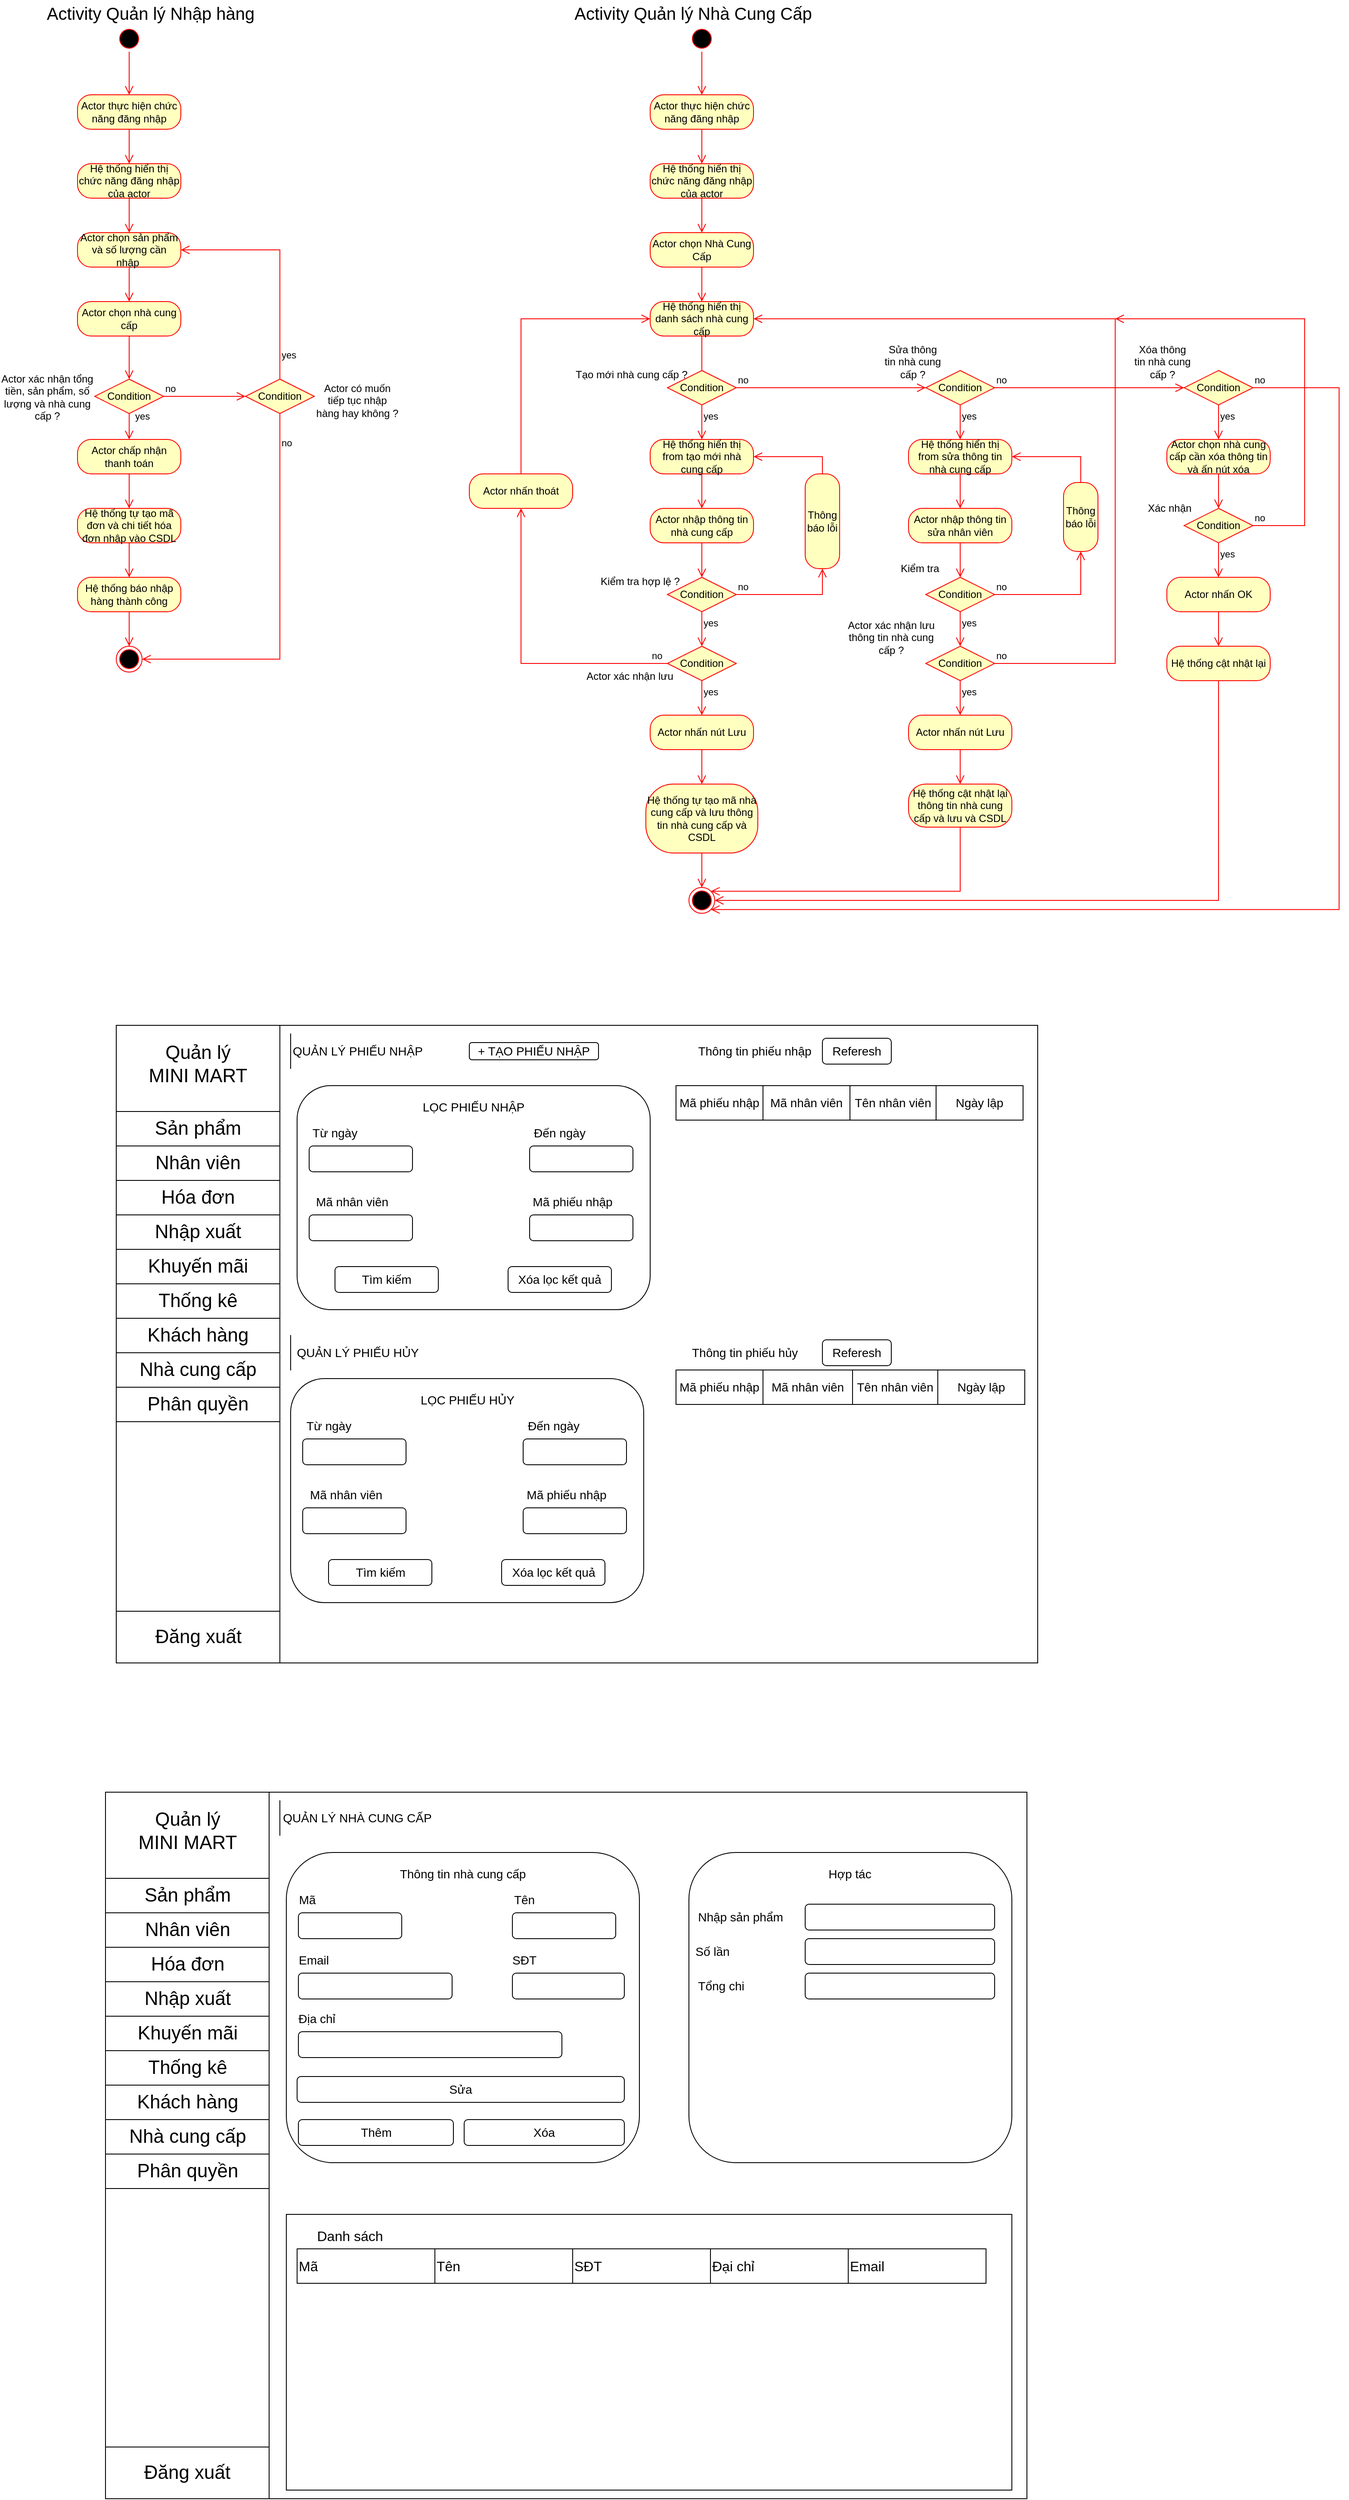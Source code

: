 <mxfile version="13.9.9" type="device"><diagram id="ybe5WaBFPKTsm6v5skLX" name="Trang-1"><mxGraphModel dx="1420" dy="823" grid="1" gridSize="10" guides="1" tooltips="1" connect="1" arrows="1" fold="1" page="1" pageScale="1" pageWidth="850" pageHeight="1100" math="0" shadow="0"><root><mxCell id="0"/><mxCell id="1" parent="0"/><mxCell id="OwQw4nrESaAJhu1cdRq3-1" value="" style="ellipse;html=1;shape=startState;fillColor=#000000;strokeColor=#ff0000;" vertex="1" parent="1"><mxGeometry x="160" y="40" width="30" height="30" as="geometry"/></mxCell><mxCell id="OwQw4nrESaAJhu1cdRq3-2" value="" style="edgeStyle=orthogonalEdgeStyle;html=1;verticalAlign=bottom;endArrow=open;endSize=8;strokeColor=#ff0000;rounded=0;entryX=0.5;entryY=0;entryDx=0;entryDy=0;" edge="1" parent="1" source="OwQw4nrESaAJhu1cdRq3-1" target="OwQw4nrESaAJhu1cdRq3-3"><mxGeometry relative="1" as="geometry"><mxPoint x="175" y="110" as="targetPoint"/></mxGeometry></mxCell><mxCell id="OwQw4nrESaAJhu1cdRq3-3" value="&lt;font style=&quot;vertical-align: inherit;&quot;&gt;&lt;font style=&quot;vertical-align: inherit;&quot;&gt;Actor thực hiện chức năng đăng nhập&lt;/font&gt;&lt;/font&gt;" style="rounded=1;whiteSpace=wrap;html=1;arcSize=40;fontColor=#000000;fillColor=#ffffc0;strokeColor=#ff0000;" vertex="1" parent="1"><mxGeometry x="115" y="120" width="120" height="40" as="geometry"/></mxCell><mxCell id="OwQw4nrESaAJhu1cdRq3-4" value="" style="edgeStyle=orthogonalEdgeStyle;html=1;verticalAlign=bottom;endArrow=open;endSize=8;strokeColor=#ff0000;rounded=0;entryX=0.5;entryY=0;entryDx=0;entryDy=0;" edge="1" parent="1" source="OwQw4nrESaAJhu1cdRq3-3" target="OwQw4nrESaAJhu1cdRq3-5"><mxGeometry relative="1" as="geometry"><mxPoint x="175" y="200" as="targetPoint"/></mxGeometry></mxCell><mxCell id="OwQw4nrESaAJhu1cdRq3-5" value="&lt;font style=&quot;vertical-align: inherit;&quot;&gt;&lt;font style=&quot;vertical-align: inherit;&quot;&gt;&lt;font style=&quot;vertical-align: inherit;&quot;&gt;&lt;font style=&quot;vertical-align: inherit;&quot;&gt;Hệ thống hiển thị chức năng đăng nhập của actor&lt;/font&gt;&lt;/font&gt;&lt;/font&gt;&lt;/font&gt;" style="rounded=1;whiteSpace=wrap;html=1;arcSize=40;fontColor=#000000;fillColor=#ffffc0;strokeColor=#ff0000;" vertex="1" parent="1"><mxGeometry x="115" y="200" width="120" height="40" as="geometry"/></mxCell><mxCell id="OwQw4nrESaAJhu1cdRq3-6" value="" style="edgeStyle=orthogonalEdgeStyle;html=1;verticalAlign=bottom;endArrow=open;endSize=8;strokeColor=#ff0000;rounded=0;entryX=0.5;entryY=0;entryDx=0;entryDy=0;" edge="1" parent="1" source="OwQw4nrESaAJhu1cdRq3-5" target="OwQw4nrESaAJhu1cdRq3-7"><mxGeometry relative="1" as="geometry"><mxPoint x="175" y="280" as="targetPoint"/></mxGeometry></mxCell><mxCell id="OwQw4nrESaAJhu1cdRq3-7" value="&lt;font style=&quot;vertical-align: inherit;&quot;&gt;&lt;font style=&quot;vertical-align: inherit;&quot;&gt;Actor chọn sản phẩm và số lượng cần nhập&amp;nbsp;&lt;/font&gt;&lt;/font&gt;" style="rounded=1;whiteSpace=wrap;html=1;arcSize=40;fontColor=#000000;fillColor=#ffffc0;strokeColor=#ff0000;" vertex="1" parent="1"><mxGeometry x="115" y="280" width="120" height="40" as="geometry"/></mxCell><mxCell id="OwQw4nrESaAJhu1cdRq3-8" value="" style="edgeStyle=orthogonalEdgeStyle;html=1;verticalAlign=bottom;endArrow=open;endSize=8;strokeColor=#ff0000;rounded=0;entryX=0.5;entryY=0;entryDx=0;entryDy=0;" edge="1" parent="1" source="OwQw4nrESaAJhu1cdRq3-7" target="OwQw4nrESaAJhu1cdRq3-9"><mxGeometry relative="1" as="geometry"><mxPoint x="175" y="350" as="targetPoint"/></mxGeometry></mxCell><mxCell id="OwQw4nrESaAJhu1cdRq3-9" value="&lt;font style=&quot;vertical-align: inherit;&quot;&gt;&lt;font style=&quot;vertical-align: inherit;&quot;&gt;Actor chọn nhà cung cấp&lt;/font&gt;&lt;/font&gt;" style="rounded=1;whiteSpace=wrap;html=1;arcSize=40;fontColor=#000000;fillColor=#ffffc0;strokeColor=#ff0000;" vertex="1" parent="1"><mxGeometry x="115" y="360" width="120" height="40" as="geometry"/></mxCell><mxCell id="OwQw4nrESaAJhu1cdRq3-10" value="" style="edgeStyle=orthogonalEdgeStyle;html=1;verticalAlign=bottom;endArrow=open;endSize=8;strokeColor=#ff0000;rounded=0;entryX=0.5;entryY=0;entryDx=0;entryDy=0;" edge="1" parent="1" source="OwQw4nrESaAJhu1cdRq3-9" target="OwQw4nrESaAJhu1cdRq3-11"><mxGeometry relative="1" as="geometry"><mxPoint x="175" y="440.0" as="targetPoint"/></mxGeometry></mxCell><mxCell id="OwQw4nrESaAJhu1cdRq3-11" value="&lt;font style=&quot;vertical-align: inherit;&quot;&gt;&lt;font style=&quot;vertical-align: inherit;&quot;&gt;Condition&lt;br&gt;&lt;/font&gt;&lt;/font&gt;" style="rhombus;whiteSpace=wrap;html=1;fillColor=#ffffc0;strokeColor=#ff0000;" vertex="1" parent="1"><mxGeometry x="135" y="450" width="80" height="40" as="geometry"/></mxCell><mxCell id="OwQw4nrESaAJhu1cdRq3-12" value="no" style="edgeStyle=orthogonalEdgeStyle;html=1;align=left;verticalAlign=bottom;endArrow=open;endSize=8;strokeColor=#ff0000;rounded=0;" edge="1" parent="1" source="OwQw4nrESaAJhu1cdRq3-11"><mxGeometry x="-1" relative="1" as="geometry"><mxPoint x="310" y="470" as="targetPoint"/></mxGeometry></mxCell><mxCell id="OwQw4nrESaAJhu1cdRq3-13" value="yes" style="edgeStyle=orthogonalEdgeStyle;html=1;align=left;verticalAlign=top;endArrow=open;endSize=8;strokeColor=#ff0000;rounded=0;entryX=0.5;entryY=0;entryDx=0;entryDy=0;" edge="1" parent="1" source="OwQw4nrESaAJhu1cdRq3-11" target="OwQw4nrESaAJhu1cdRq3-14"><mxGeometry x="-1" y="11" relative="1" as="geometry"><mxPoint x="175" y="520" as="targetPoint"/><Array as="points"/><mxPoint x="-6" y="-10" as="offset"/></mxGeometry></mxCell><mxCell id="OwQw4nrESaAJhu1cdRq3-14" value="&lt;font style=&quot;vertical-align: inherit;&quot;&gt;&lt;font style=&quot;vertical-align: inherit;&quot;&gt;Actor chấp nhận thanh toán&lt;/font&gt;&lt;/font&gt;" style="rounded=1;whiteSpace=wrap;html=1;arcSize=40;fontColor=#000000;fillColor=#ffffc0;strokeColor=#ff0000;" vertex="1" parent="1"><mxGeometry x="115" y="520" width="120" height="40" as="geometry"/></mxCell><mxCell id="OwQw4nrESaAJhu1cdRq3-15" value="" style="edgeStyle=orthogonalEdgeStyle;html=1;verticalAlign=bottom;endArrow=open;endSize=8;strokeColor=#ff0000;rounded=0;" edge="1" parent="1" source="OwQw4nrESaAJhu1cdRq3-14"><mxGeometry relative="1" as="geometry"><mxPoint x="175" y="600" as="targetPoint"/></mxGeometry></mxCell><mxCell id="OwQw4nrESaAJhu1cdRq3-16" value="&lt;font style=&quot;vertical-align: inherit;&quot;&gt;&lt;font style=&quot;vertical-align: inherit;&quot;&gt;Hệ thống tự tạo mã đơn và chi tiết hóa đơn nhập vào CSDL&lt;/font&gt;&lt;/font&gt;" style="rounded=1;whiteSpace=wrap;html=1;arcSize=40;fontColor=#000000;fillColor=#ffffc0;strokeColor=#ff0000;" vertex="1" parent="1"><mxGeometry x="115" y="600" width="120" height="40" as="geometry"/></mxCell><mxCell id="OwQw4nrESaAJhu1cdRq3-17" value="" style="edgeStyle=orthogonalEdgeStyle;html=1;verticalAlign=bottom;endArrow=open;endSize=8;strokeColor=#ff0000;rounded=0;entryX=0.5;entryY=0;entryDx=0;entryDy=0;" edge="1" parent="1" source="OwQw4nrESaAJhu1cdRq3-16" target="OwQw4nrESaAJhu1cdRq3-18"><mxGeometry relative="1" as="geometry"><mxPoint x="175" y="680" as="targetPoint"/></mxGeometry></mxCell><mxCell id="OwQw4nrESaAJhu1cdRq3-18" value="&lt;font style=&quot;vertical-align: inherit;&quot;&gt;&lt;font style=&quot;vertical-align: inherit;&quot;&gt;Hệ thống báo nhập hàng thành công&lt;/font&gt;&lt;/font&gt;" style="rounded=1;whiteSpace=wrap;html=1;arcSize=40;fontColor=#000000;fillColor=#ffffc0;strokeColor=#ff0000;" vertex="1" parent="1"><mxGeometry x="115" y="680" width="120" height="40" as="geometry"/></mxCell><mxCell id="OwQw4nrESaAJhu1cdRq3-19" value="" style="edgeStyle=orthogonalEdgeStyle;html=1;verticalAlign=bottom;endArrow=open;endSize=8;strokeColor=#ff0000;rounded=0;entryX=0.5;entryY=0;entryDx=0;entryDy=0;" edge="1" parent="1" source="OwQw4nrESaAJhu1cdRq3-18" target="OwQw4nrESaAJhu1cdRq3-20"><mxGeometry relative="1" as="geometry"><mxPoint x="175" y="760" as="targetPoint"/></mxGeometry></mxCell><mxCell id="OwQw4nrESaAJhu1cdRq3-20" value="" style="ellipse;html=1;shape=endState;fillColor=#000000;strokeColor=#ff0000;" vertex="1" parent="1"><mxGeometry x="160" y="760" width="30" height="30" as="geometry"/></mxCell><mxCell id="OwQw4nrESaAJhu1cdRq3-21" value="Condition" style="rhombus;whiteSpace=wrap;html=1;fillColor=#ffffc0;strokeColor=#ff0000;direction=east;" vertex="1" parent="1"><mxGeometry x="310" y="450" width="80" height="40" as="geometry"/></mxCell><mxCell id="OwQw4nrESaAJhu1cdRq3-22" value="no" style="edgeStyle=orthogonalEdgeStyle;html=1;align=left;verticalAlign=bottom;endArrow=open;endSize=8;strokeColor=#ff0000;rounded=0;exitX=0.5;exitY=1;exitDx=0;exitDy=0;entryX=1;entryY=0.5;entryDx=0;entryDy=0;" edge="1" parent="1" source="OwQw4nrESaAJhu1cdRq3-21" target="OwQw4nrESaAJhu1cdRq3-20"><mxGeometry x="-0.813" relative="1" as="geometry"><mxPoint x="350" y="670" as="targetPoint"/><Array as="points"><mxPoint x="350" y="775"/></Array><mxPoint y="1" as="offset"/></mxGeometry></mxCell><mxCell id="OwQw4nrESaAJhu1cdRq3-23" value="yes" style="edgeStyle=orthogonalEdgeStyle;html=1;align=left;verticalAlign=top;endArrow=open;endSize=8;strokeColor=#ff0000;rounded=0;exitX=0.5;exitY=0;exitDx=0;exitDy=0;entryX=1;entryY=0.5;entryDx=0;entryDy=0;" edge="1" parent="1" source="OwQw4nrESaAJhu1cdRq3-21" target="OwQw4nrESaAJhu1cdRq3-7"><mxGeometry x="-0.692" relative="1" as="geometry"><mxPoint x="350" y="300" as="targetPoint"/><mxPoint as="offset"/></mxGeometry></mxCell><mxCell id="OwQw4nrESaAJhu1cdRq3-24" value="&lt;font style=&quot;vertical-align: inherit;&quot;&gt;&lt;font style=&quot;vertical-align: inherit;&quot;&gt;&lt;font style=&quot;vertical-align: inherit;&quot;&gt;&lt;font style=&quot;vertical-align: inherit;&quot;&gt;Actor xác nhận tổng tiền, sản phẩm, số lượng và nhà cung cấp ?&lt;/font&gt;&lt;/font&gt;&lt;/font&gt;&lt;/font&gt;" style="text;html=1;strokeColor=none;fillColor=none;align=center;verticalAlign=middle;whiteSpace=wrap;rounded=0;" vertex="1" parent="1"><mxGeometry x="25" y="431" width="110" height="80" as="geometry"/></mxCell><mxCell id="OwQw4nrESaAJhu1cdRq3-25" value="&lt;font style=&quot;vertical-align: inherit;&quot;&gt;&lt;font style=&quot;vertical-align: inherit;&quot;&gt;Actor có muốn tiếp tục nhập hàng hay không ?&lt;/font&gt;&lt;/font&gt;" style="text;html=1;strokeColor=none;fillColor=none;align=center;verticalAlign=middle;whiteSpace=wrap;rounded=0;" vertex="1" parent="1"><mxGeometry x="390" y="450" width="100" height="50" as="geometry"/></mxCell><mxCell id="OwQw4nrESaAJhu1cdRq3-26" value="&lt;font style=&quot;vertical-align: inherit; font-size: 20px;&quot;&gt;&lt;font style=&quot;vertical-align: inherit; font-size: 20px;&quot;&gt;&lt;font style=&quot;vertical-align: inherit; font-size: 20px;&quot;&gt;&lt;font style=&quot;vertical-align: inherit; font-size: 20px;&quot;&gt;&lt;font style=&quot;vertical-align: inherit;&quot;&gt;&lt;font style=&quot;vertical-align: inherit;&quot;&gt;&lt;font style=&quot;vertical-align: inherit;&quot;&gt;&lt;font style=&quot;vertical-align: inherit;&quot;&gt;Activity Quản lý Nhập hàng&lt;/font&gt;&lt;/font&gt;&lt;/font&gt;&lt;/font&gt;&lt;/font&gt;&lt;/font&gt;&lt;/font&gt;&lt;/font&gt;" style="text;html=1;strokeColor=none;fillColor=none;align=center;verticalAlign=middle;whiteSpace=wrap;rounded=0;" vertex="1" parent="1"><mxGeometry x="30" y="10" width="340" height="30" as="geometry"/></mxCell><mxCell id="OwQw4nrESaAJhu1cdRq3-27" value="" style="edgeStyle=orthogonalEdgeStyle;html=1;verticalAlign=bottom;endArrow=open;endSize=8;strokeColor=#ff0000;rounded=0;entryX=0.5;entryY=0;entryDx=0;entryDy=0;" edge="1" parent="1" source="OwQw4nrESaAJhu1cdRq3-32" target="OwQw4nrESaAJhu1cdRq3-28"><mxGeometry relative="1" as="geometry"><mxPoint x="840" y="110" as="targetPoint"/><mxPoint x="840" y="70" as="sourcePoint"/></mxGeometry></mxCell><mxCell id="OwQw4nrESaAJhu1cdRq3-28" value="&lt;font style=&quot;vertical-align: inherit;&quot;&gt;&lt;font style=&quot;vertical-align: inherit;&quot;&gt;Actor thực hiện chức năng đăng nhập&lt;/font&gt;&lt;/font&gt;" style="rounded=1;whiteSpace=wrap;html=1;arcSize=40;fontColor=#000000;fillColor=#ffffc0;strokeColor=#ff0000;" vertex="1" parent="1"><mxGeometry x="780" y="120" width="120" height="40" as="geometry"/></mxCell><mxCell id="OwQw4nrESaAJhu1cdRq3-29" value="" style="edgeStyle=orthogonalEdgeStyle;html=1;verticalAlign=bottom;endArrow=open;endSize=8;strokeColor=#ff0000;rounded=0;entryX=0.5;entryY=0;entryDx=0;entryDy=0;" edge="1" parent="1" source="OwQw4nrESaAJhu1cdRq3-28" target="OwQw4nrESaAJhu1cdRq3-30"><mxGeometry relative="1" as="geometry"><mxPoint x="840" y="200" as="targetPoint"/></mxGeometry></mxCell><mxCell id="OwQw4nrESaAJhu1cdRq3-30" value="&lt;font style=&quot;vertical-align: inherit;&quot;&gt;&lt;font style=&quot;vertical-align: inherit;&quot;&gt;&lt;font style=&quot;vertical-align: inherit;&quot;&gt;&lt;font style=&quot;vertical-align: inherit;&quot;&gt;Hệ thống hiển thị chức năng đăng nhập của actor&lt;/font&gt;&lt;/font&gt;&lt;/font&gt;&lt;/font&gt;" style="rounded=1;whiteSpace=wrap;html=1;arcSize=40;fontColor=#000000;fillColor=#ffffc0;strokeColor=#ff0000;" vertex="1" parent="1"><mxGeometry x="780" y="200" width="120" height="40" as="geometry"/></mxCell><mxCell id="OwQw4nrESaAJhu1cdRq3-31" value="" style="edgeStyle=orthogonalEdgeStyle;html=1;verticalAlign=bottom;endArrow=open;endSize=8;strokeColor=#ff0000;rounded=0;entryX=0.5;entryY=0;entryDx=0;entryDy=0;" edge="1" parent="1" source="OwQw4nrESaAJhu1cdRq3-30"><mxGeometry relative="1" as="geometry"><mxPoint x="840" y="280" as="targetPoint"/></mxGeometry></mxCell><mxCell id="OwQw4nrESaAJhu1cdRq3-32" value="" style="ellipse;html=1;shape=startState;fillColor=#000000;strokeColor=#ff0000;" vertex="1" parent="1"><mxGeometry x="825" y="40" width="30" height="30" as="geometry"/></mxCell><mxCell id="OwQw4nrESaAJhu1cdRq3-33" value="Actor chọn Nhà Cung Cấp" style="rounded=1;whiteSpace=wrap;html=1;arcSize=40;fontColor=#000000;fillColor=#ffffc0;strokeColor=#ff0000;" vertex="1" parent="1"><mxGeometry x="780" y="280" width="120" height="40" as="geometry"/></mxCell><mxCell id="OwQw4nrESaAJhu1cdRq3-34" value="" style="edgeStyle=orthogonalEdgeStyle;html=1;verticalAlign=bottom;endArrow=open;endSize=8;strokeColor=#ff0000;rounded=0;exitX=0.5;exitY=1;exitDx=0;exitDy=0;entryX=0.5;entryY=0;entryDx=0;entryDy=0;" edge="1" parent="1" source="OwQw4nrESaAJhu1cdRq3-33" target="OwQw4nrESaAJhu1cdRq3-35"><mxGeometry relative="1" as="geometry"><mxPoint x="840" y="360" as="targetPoint"/><mxPoint x="850" y="250" as="sourcePoint"/></mxGeometry></mxCell><mxCell id="OwQw4nrESaAJhu1cdRq3-35" value="Hệ thống hiển thị danh sách nhà cung cấp" style="rounded=1;whiteSpace=wrap;html=1;arcSize=40;fontColor=#000000;fillColor=#ffffc0;strokeColor=#ff0000;" vertex="1" parent="1"><mxGeometry x="780" y="360" width="120" height="40" as="geometry"/></mxCell><mxCell id="OwQw4nrESaAJhu1cdRq3-36" value="" style="edgeStyle=orthogonalEdgeStyle;html=1;verticalAlign=bottom;endArrow=open;endSize=8;strokeColor=#ff0000;rounded=0;" edge="1" parent="1" source="OwQw4nrESaAJhu1cdRq3-35"><mxGeometry relative="1" as="geometry"><mxPoint x="840" y="440" as="targetPoint"/><Array as="points"><mxPoint x="840" y="450"/><mxPoint x="840" y="450"/></Array></mxGeometry></mxCell><mxCell id="OwQw4nrESaAJhu1cdRq3-37" value="&lt;font style=&quot;vertical-align: inherit; font-size: 20px;&quot;&gt;&lt;font style=&quot;vertical-align: inherit; font-size: 20px;&quot;&gt;&lt;font style=&quot;vertical-align: inherit; font-size: 20px;&quot;&gt;&lt;font style=&quot;vertical-align: inherit; font-size: 20px;&quot;&gt;&lt;font style=&quot;vertical-align: inherit;&quot;&gt;&lt;font style=&quot;vertical-align: inherit;&quot;&gt;&lt;font style=&quot;vertical-align: inherit;&quot;&gt;&lt;font style=&quot;vertical-align: inherit;&quot;&gt;Activity Quản lý Nhà Cung Cấp&lt;/font&gt;&lt;/font&gt;&lt;/font&gt;&lt;/font&gt;&lt;/font&gt;&lt;/font&gt;&lt;/font&gt;&lt;/font&gt;" style="text;html=1;strokeColor=none;fillColor=none;align=center;verticalAlign=middle;whiteSpace=wrap;rounded=0;" vertex="1" parent="1"><mxGeometry x="660" y="10" width="340" height="30" as="geometry"/></mxCell><mxCell id="OwQw4nrESaAJhu1cdRq3-38" value="Condition" style="rhombus;whiteSpace=wrap;html=1;fillColor=#ffffc0;strokeColor=#ff0000;" vertex="1" parent="1"><mxGeometry x="800" y="440" width="80" height="40" as="geometry"/></mxCell><mxCell id="OwQw4nrESaAJhu1cdRq3-39" value="no" style="edgeStyle=orthogonalEdgeStyle;html=1;align=left;verticalAlign=bottom;endArrow=open;endSize=8;strokeColor=#ff0000;rounded=0;entryX=0;entryY=0.5;entryDx=0;entryDy=0;" edge="1" parent="1" source="OwQw4nrESaAJhu1cdRq3-38" target="OwQw4nrESaAJhu1cdRq3-63"><mxGeometry x="-1" relative="1" as="geometry"><mxPoint x="1050" y="460" as="targetPoint"/></mxGeometry></mxCell><mxCell id="OwQw4nrESaAJhu1cdRq3-40" value="yes" style="edgeStyle=orthogonalEdgeStyle;html=1;align=left;verticalAlign=top;endArrow=open;endSize=8;strokeColor=#ff0000;rounded=0;entryX=0.5;entryY=0;entryDx=0;entryDy=0;" edge="1" parent="1" source="OwQw4nrESaAJhu1cdRq3-38" target="OwQw4nrESaAJhu1cdRq3-42"><mxGeometry x="-1" relative="1" as="geometry"><mxPoint x="840" y="520" as="targetPoint"/></mxGeometry></mxCell><mxCell id="OwQw4nrESaAJhu1cdRq3-41" value="Tạo mới nhà cung cấp ?" style="text;html=1;strokeColor=none;fillColor=none;align=center;verticalAlign=middle;whiteSpace=wrap;rounded=0;" vertex="1" parent="1"><mxGeometry x="690" y="430" width="137" height="30" as="geometry"/></mxCell><mxCell id="OwQw4nrESaAJhu1cdRq3-42" value="Hệ thống hiển thị from tạo mới nhà cung cấp" style="rounded=1;whiteSpace=wrap;html=1;arcSize=40;fontColor=#000000;fillColor=#ffffc0;strokeColor=#ff0000;" vertex="1" parent="1"><mxGeometry x="780" y="520" width="120" height="40" as="geometry"/></mxCell><mxCell id="OwQw4nrESaAJhu1cdRq3-43" value="" style="edgeStyle=orthogonalEdgeStyle;html=1;verticalAlign=bottom;endArrow=open;endSize=8;strokeColor=#ff0000;rounded=0;entryX=0.5;entryY=0;entryDx=0;entryDy=0;" edge="1" parent="1" source="OwQw4nrESaAJhu1cdRq3-42" target="OwQw4nrESaAJhu1cdRq3-44"><mxGeometry relative="1" as="geometry"><mxPoint x="840" y="600" as="targetPoint"/></mxGeometry></mxCell><mxCell id="OwQw4nrESaAJhu1cdRq3-44" value="Actor nhập thông tin nhà cung cấp" style="rounded=1;whiteSpace=wrap;html=1;arcSize=40;fontColor=#000000;fillColor=#ffffc0;strokeColor=#ff0000;" vertex="1" parent="1"><mxGeometry x="780" y="600" width="120" height="40" as="geometry"/></mxCell><mxCell id="OwQw4nrESaAJhu1cdRq3-45" value="" style="edgeStyle=orthogonalEdgeStyle;html=1;verticalAlign=bottom;endArrow=open;endSize=8;strokeColor=#ff0000;rounded=0;entryX=0.5;entryY=0;entryDx=0;entryDy=0;" edge="1" parent="1" source="OwQw4nrESaAJhu1cdRq3-44" target="OwQw4nrESaAJhu1cdRq3-46"><mxGeometry relative="1" as="geometry"><mxPoint x="840" y="680" as="targetPoint"/></mxGeometry></mxCell><mxCell id="OwQw4nrESaAJhu1cdRq3-46" value="Condition" style="rhombus;whiteSpace=wrap;html=1;fillColor=#ffffc0;strokeColor=#ff0000;" vertex="1" parent="1"><mxGeometry x="800" y="680" width="80" height="40" as="geometry"/></mxCell><mxCell id="OwQw4nrESaAJhu1cdRq3-47" value="no" style="edgeStyle=orthogonalEdgeStyle;html=1;align=left;verticalAlign=bottom;endArrow=open;endSize=8;strokeColor=#ff0000;rounded=0;entryX=0.5;entryY=1;entryDx=0;entryDy=0;" edge="1" parent="1" source="OwQw4nrESaAJhu1cdRq3-46" target="OwQw4nrESaAJhu1cdRq3-50"><mxGeometry x="-1" relative="1" as="geometry"><mxPoint x="980" y="700" as="targetPoint"/></mxGeometry></mxCell><mxCell id="OwQw4nrESaAJhu1cdRq3-48" value="yes" style="edgeStyle=orthogonalEdgeStyle;html=1;align=left;verticalAlign=top;endArrow=open;endSize=8;strokeColor=#ff0000;rounded=0;" edge="1" parent="1" source="OwQw4nrESaAJhu1cdRq3-46"><mxGeometry x="-1" relative="1" as="geometry"><mxPoint x="840" y="760" as="targetPoint"/></mxGeometry></mxCell><mxCell id="OwQw4nrESaAJhu1cdRq3-49" value="Kiểm tra hợp lệ ?" style="text;html=1;strokeColor=none;fillColor=none;align=center;verticalAlign=middle;whiteSpace=wrap;rounded=0;" vertex="1" parent="1"><mxGeometry x="700" y="670" width="137" height="30" as="geometry"/></mxCell><mxCell id="OwQw4nrESaAJhu1cdRq3-50" value="Thông báo lỗi" style="rounded=1;whiteSpace=wrap;html=1;arcSize=40;fontColor=#000000;fillColor=#ffffc0;strokeColor=#ff0000;" vertex="1" parent="1"><mxGeometry x="960" y="560" width="40" height="110" as="geometry"/></mxCell><mxCell id="OwQw4nrESaAJhu1cdRq3-51" value="" style="edgeStyle=orthogonalEdgeStyle;html=1;verticalAlign=bottom;endArrow=open;endSize=8;strokeColor=#ff0000;rounded=0;exitX=0.5;exitY=0;exitDx=0;exitDy=0;entryX=1;entryY=0.5;entryDx=0;entryDy=0;" edge="1" parent="1" source="OwQw4nrESaAJhu1cdRq3-50" target="OwQw4nrESaAJhu1cdRq3-42"><mxGeometry relative="1" as="geometry"><mxPoint x="1160" y="670" as="targetPoint"/><mxPoint x="1170" y="500" as="sourcePoint"/></mxGeometry></mxCell><mxCell id="OwQw4nrESaAJhu1cdRq3-52" value="Condition" style="rhombus;whiteSpace=wrap;html=1;fillColor=#ffffc0;strokeColor=#ff0000;" vertex="1" parent="1"><mxGeometry x="800" y="760" width="80" height="40" as="geometry"/></mxCell><mxCell id="OwQw4nrESaAJhu1cdRq3-53" value="no" style="edgeStyle=orthogonalEdgeStyle;html=1;align=left;verticalAlign=bottom;endArrow=open;endSize=8;strokeColor=#ff0000;rounded=0;exitX=0;exitY=0.5;exitDx=0;exitDy=0;entryX=0.5;entryY=1;entryDx=0;entryDy=0;" edge="1" parent="1" source="OwQw4nrESaAJhu1cdRq3-52" target="OwQw4nrESaAJhu1cdRq3-55"><mxGeometry x="-0.886" relative="1" as="geometry"><mxPoint x="670" y="780" as="targetPoint"/><mxPoint as="offset"/></mxGeometry></mxCell><mxCell id="OwQw4nrESaAJhu1cdRq3-54" value="yes" style="edgeStyle=orthogonalEdgeStyle;html=1;align=left;verticalAlign=top;endArrow=open;endSize=8;strokeColor=#ff0000;rounded=0;entryX=0.5;entryY=0;entryDx=0;entryDy=0;" edge="1" parent="1" source="OwQw4nrESaAJhu1cdRq3-52" target="OwQw4nrESaAJhu1cdRq3-58"><mxGeometry x="-1" relative="1" as="geometry"><mxPoint x="840" y="840" as="targetPoint"/></mxGeometry></mxCell><mxCell id="OwQw4nrESaAJhu1cdRq3-55" value="Actor nhấn thoát" style="rounded=1;whiteSpace=wrap;html=1;arcSize=40;fontColor=#000000;fillColor=#ffffc0;strokeColor=#ff0000;" vertex="1" parent="1"><mxGeometry x="570" y="560" width="120" height="40" as="geometry"/></mxCell><mxCell id="OwQw4nrESaAJhu1cdRq3-56" value="" style="edgeStyle=orthogonalEdgeStyle;html=1;verticalAlign=bottom;endArrow=open;endSize=8;strokeColor=#ff0000;rounded=0;exitX=0.5;exitY=0;exitDx=0;exitDy=0;entryX=0;entryY=0.5;entryDx=0;entryDy=0;" edge="1" parent="1" source="OwQw4nrESaAJhu1cdRq3-55" target="OwQw4nrESaAJhu1cdRq3-35"><mxGeometry relative="1" as="geometry"><mxPoint x="680" y="590" as="targetPoint"/></mxGeometry></mxCell><mxCell id="OwQw4nrESaAJhu1cdRq3-57" value="Actor xác nhận lưu" style="text;html=1;strokeColor=none;fillColor=none;align=center;verticalAlign=middle;whiteSpace=wrap;rounded=0;" vertex="1" parent="1"><mxGeometry x="688" y="780" width="137" height="30" as="geometry"/></mxCell><mxCell id="OwQw4nrESaAJhu1cdRq3-58" value="Actor nhấn nút Lưu" style="rounded=1;whiteSpace=wrap;html=1;arcSize=40;fontColor=#000000;fillColor=#ffffc0;strokeColor=#ff0000;" vertex="1" parent="1"><mxGeometry x="780" y="840" width="120" height="40" as="geometry"/></mxCell><mxCell id="OwQw4nrESaAJhu1cdRq3-59" value="" style="edgeStyle=orthogonalEdgeStyle;html=1;verticalAlign=bottom;endArrow=open;endSize=8;strokeColor=#ff0000;rounded=0;" edge="1" parent="1" source="OwQw4nrESaAJhu1cdRq3-58"><mxGeometry relative="1" as="geometry"><mxPoint x="840" y="920" as="targetPoint"/></mxGeometry></mxCell><mxCell id="OwQw4nrESaAJhu1cdRq3-60" value="Hệ thống tự tạo mã nhà cung cấp và lưu thông tin nhà cung cấp và CSDL" style="rounded=1;whiteSpace=wrap;html=1;arcSize=40;fontColor=#000000;fillColor=#ffffc0;strokeColor=#ff0000;" vertex="1" parent="1"><mxGeometry x="775" y="920" width="130" height="80" as="geometry"/></mxCell><mxCell id="OwQw4nrESaAJhu1cdRq3-61" value="" style="edgeStyle=orthogonalEdgeStyle;html=1;verticalAlign=bottom;endArrow=open;endSize=8;strokeColor=#ff0000;rounded=0;exitX=0.5;exitY=1;exitDx=0;exitDy=0;" edge="1" parent="1" source="OwQw4nrESaAJhu1cdRq3-60" target="OwQw4nrESaAJhu1cdRq3-62"><mxGeometry relative="1" as="geometry"><mxPoint x="840" y="1040" as="targetPoint"/><Array as="points"/></mxGeometry></mxCell><mxCell id="OwQw4nrESaAJhu1cdRq3-62" value="" style="ellipse;html=1;shape=endState;fillColor=#000000;strokeColor=#ff0000;" vertex="1" parent="1"><mxGeometry x="825" y="1040" width="30" height="30" as="geometry"/></mxCell><mxCell id="OwQw4nrESaAJhu1cdRq3-63" value="Condition" style="rhombus;whiteSpace=wrap;html=1;fillColor=#ffffc0;strokeColor=#ff0000;" vertex="1" parent="1"><mxGeometry x="1100" y="440" width="80" height="40" as="geometry"/></mxCell><mxCell id="OwQw4nrESaAJhu1cdRq3-64" value="no" style="edgeStyle=orthogonalEdgeStyle;html=1;align=left;verticalAlign=bottom;endArrow=open;endSize=8;strokeColor=#ff0000;rounded=0;entryX=0;entryY=0.5;entryDx=0;entryDy=0;" edge="1" parent="1" source="OwQw4nrESaAJhu1cdRq3-63" target="OwQw4nrESaAJhu1cdRq3-81"><mxGeometry x="-1" relative="1" as="geometry"><mxPoint x="1280" y="460" as="targetPoint"/></mxGeometry></mxCell><mxCell id="OwQw4nrESaAJhu1cdRq3-65" value="yes" style="edgeStyle=orthogonalEdgeStyle;html=1;align=left;verticalAlign=top;endArrow=open;endSize=8;strokeColor=#ff0000;rounded=0;entryX=0.5;entryY=0;entryDx=0;entryDy=0;" edge="1" parent="1" source="OwQw4nrESaAJhu1cdRq3-63" target="OwQw4nrESaAJhu1cdRq3-67"><mxGeometry x="-1" relative="1" as="geometry"><mxPoint x="1140" y="520" as="targetPoint"/></mxGeometry></mxCell><mxCell id="OwQw4nrESaAJhu1cdRq3-66" value="Sửa thông tin nhà cung cấp ?" style="text;html=1;strokeColor=none;fillColor=none;align=center;verticalAlign=middle;whiteSpace=wrap;rounded=0;" vertex="1" parent="1"><mxGeometry x="1050" y="410" width="70" height="40" as="geometry"/></mxCell><mxCell id="OwQw4nrESaAJhu1cdRq3-67" value="Hệ thống hiển thị from sửa thông tin nhà cung cấp" style="rounded=1;whiteSpace=wrap;html=1;arcSize=40;fontColor=#000000;fillColor=#ffffc0;strokeColor=#ff0000;" vertex="1" parent="1"><mxGeometry x="1080" y="520" width="120" height="40" as="geometry"/></mxCell><mxCell id="OwQw4nrESaAJhu1cdRq3-68" value="" style="edgeStyle=orthogonalEdgeStyle;html=1;verticalAlign=bottom;endArrow=open;endSize=8;strokeColor=#ff0000;rounded=0;" edge="1" parent="1" source="OwQw4nrESaAJhu1cdRq3-67" target="OwQw4nrESaAJhu1cdRq3-69"><mxGeometry relative="1" as="geometry"><mxPoint x="1140" y="600" as="targetPoint"/></mxGeometry></mxCell><mxCell id="OwQw4nrESaAJhu1cdRq3-69" value="Actor nhập thông tin sửa nhân viên" style="rounded=1;whiteSpace=wrap;html=1;arcSize=40;fontColor=#000000;fillColor=#ffffc0;strokeColor=#ff0000;" vertex="1" parent="1"><mxGeometry x="1080" y="600" width="120" height="40" as="geometry"/></mxCell><mxCell id="OwQw4nrESaAJhu1cdRq3-70" value="" style="edgeStyle=orthogonalEdgeStyle;html=1;verticalAlign=bottom;endArrow=open;endSize=8;strokeColor=#ff0000;rounded=0;" edge="1" parent="1" source="OwQw4nrESaAJhu1cdRq3-69" target="OwQw4nrESaAJhu1cdRq3-71"><mxGeometry relative="1" as="geometry"><mxPoint x="1140" y="680" as="targetPoint"/></mxGeometry></mxCell><mxCell id="OwQw4nrESaAJhu1cdRq3-71" value="Condition" style="rhombus;whiteSpace=wrap;html=1;fillColor=#ffffc0;strokeColor=#ff0000;" vertex="1" parent="1"><mxGeometry x="1100" y="680" width="80" height="40" as="geometry"/></mxCell><mxCell id="OwQw4nrESaAJhu1cdRq3-72" value="no" style="edgeStyle=orthogonalEdgeStyle;html=1;align=left;verticalAlign=bottom;endArrow=open;endSize=8;strokeColor=#ff0000;rounded=0;entryX=0.5;entryY=1;entryDx=0;entryDy=0;" edge="1" parent="1" source="OwQw4nrESaAJhu1cdRq3-71" target="OwQw4nrESaAJhu1cdRq3-79"><mxGeometry x="-1" relative="1" as="geometry"><mxPoint x="1280" y="700" as="targetPoint"/></mxGeometry></mxCell><mxCell id="OwQw4nrESaAJhu1cdRq3-73" value="yes" style="edgeStyle=orthogonalEdgeStyle;html=1;align=left;verticalAlign=top;endArrow=open;endSize=8;strokeColor=#ff0000;rounded=0;entryX=0.5;entryY=0;entryDx=0;entryDy=0;" edge="1" parent="1" source="OwQw4nrESaAJhu1cdRq3-71" target="OwQw4nrESaAJhu1cdRq3-87"><mxGeometry x="-1" relative="1" as="geometry"><mxPoint x="1160" y="760" as="targetPoint"/></mxGeometry></mxCell><mxCell id="OwQw4nrESaAJhu1cdRq3-74" value="Kiểm tra&amp;nbsp;" style="text;html=1;strokeColor=none;fillColor=none;align=center;verticalAlign=middle;whiteSpace=wrap;rounded=0;" vertex="1" parent="1"><mxGeometry x="1060" y="650" width="70" height="40" as="geometry"/></mxCell><mxCell id="OwQw4nrESaAJhu1cdRq3-75" value="Actor nhấn nút Lưu" style="rounded=1;whiteSpace=wrap;html=1;arcSize=40;fontColor=#000000;fillColor=#ffffc0;strokeColor=#ff0000;" vertex="1" parent="1"><mxGeometry x="1080" y="840" width="120" height="40" as="geometry"/></mxCell><mxCell id="OwQw4nrESaAJhu1cdRq3-76" value="" style="edgeStyle=orthogonalEdgeStyle;html=1;verticalAlign=bottom;endArrow=open;endSize=8;strokeColor=#ff0000;rounded=0;" edge="1" parent="1" source="OwQw4nrESaAJhu1cdRq3-75" target="OwQw4nrESaAJhu1cdRq3-77"><mxGeometry relative="1" as="geometry"><mxPoint x="1140" y="840" as="targetPoint"/></mxGeometry></mxCell><mxCell id="OwQw4nrESaAJhu1cdRq3-77" value="Hệ thống cật nhật lại thông tin nhà cung cấp và lưu và CSDL" style="rounded=1;whiteSpace=wrap;html=1;arcSize=40;fontColor=#000000;fillColor=#ffffc0;strokeColor=#ff0000;" vertex="1" parent="1"><mxGeometry x="1080" y="920" width="120" height="50" as="geometry"/></mxCell><mxCell id="OwQw4nrESaAJhu1cdRq3-78" value="" style="edgeStyle=orthogonalEdgeStyle;html=1;verticalAlign=bottom;endArrow=open;endSize=8;strokeColor=#ff0000;rounded=0;entryX=1;entryY=0;entryDx=0;entryDy=0;" edge="1" parent="1" source="OwQw4nrESaAJhu1cdRq3-77" target="OwQw4nrESaAJhu1cdRq3-62"><mxGeometry relative="1" as="geometry"><mxPoint x="1140" y="940" as="targetPoint"/><Array as="points"><mxPoint x="1140" y="1044"/></Array></mxGeometry></mxCell><mxCell id="OwQw4nrESaAJhu1cdRq3-79" value="Thông báo lỗi" style="rounded=1;whiteSpace=wrap;html=1;arcSize=40;fontColor=#000000;fillColor=#ffffc0;strokeColor=#ff0000;" vertex="1" parent="1"><mxGeometry x="1260" y="570" width="40" height="80" as="geometry"/></mxCell><mxCell id="OwQw4nrESaAJhu1cdRq3-80" value="" style="edgeStyle=orthogonalEdgeStyle;html=1;verticalAlign=bottom;endArrow=open;endSize=8;strokeColor=#ff0000;rounded=0;entryX=1;entryY=0.5;entryDx=0;entryDy=0;" edge="1" parent="1" source="OwQw4nrESaAJhu1cdRq3-79" target="OwQw4nrESaAJhu1cdRq3-67"><mxGeometry relative="1" as="geometry"><mxPoint x="1220" y="540" as="targetPoint"/><Array as="points"><mxPoint x="1280" y="540"/></Array></mxGeometry></mxCell><mxCell id="OwQw4nrESaAJhu1cdRq3-81" value="Condition" style="rhombus;whiteSpace=wrap;html=1;fillColor=#ffffc0;strokeColor=#ff0000;" vertex="1" parent="1"><mxGeometry x="1400" y="440" width="80" height="40" as="geometry"/></mxCell><mxCell id="OwQw4nrESaAJhu1cdRq3-82" value="no" style="edgeStyle=orthogonalEdgeStyle;html=1;align=left;verticalAlign=bottom;endArrow=open;endSize=8;strokeColor=#ff0000;rounded=0;entryX=1;entryY=1;entryDx=0;entryDy=0;" edge="1" parent="1" source="OwQw4nrESaAJhu1cdRq3-81" target="OwQw4nrESaAJhu1cdRq3-62"><mxGeometry x="-1" relative="1" as="geometry"><mxPoint x="1590" y="460" as="targetPoint"/><Array as="points"><mxPoint x="1580" y="460"/><mxPoint x="1580" y="1066"/></Array></mxGeometry></mxCell><mxCell id="OwQw4nrESaAJhu1cdRq3-83" value="yes" style="edgeStyle=orthogonalEdgeStyle;html=1;align=left;verticalAlign=top;endArrow=open;endSize=8;strokeColor=#ff0000;rounded=0;" edge="1" parent="1" source="OwQw4nrESaAJhu1cdRq3-81" target="OwQw4nrESaAJhu1cdRq3-85"><mxGeometry x="-1" relative="1" as="geometry"><mxPoint x="1440" y="520" as="targetPoint"/></mxGeometry></mxCell><mxCell id="OwQw4nrESaAJhu1cdRq3-84" value="Xóa thông tin nhà cung cấp ?" style="text;html=1;strokeColor=none;fillColor=none;align=center;verticalAlign=middle;whiteSpace=wrap;rounded=0;" vertex="1" parent="1"><mxGeometry x="1340" y="410" width="70" height="40" as="geometry"/></mxCell><mxCell id="OwQw4nrESaAJhu1cdRq3-85" value="Actor chọn nhà cung cấp cần xóa thông tin và ấn nút xóa" style="rounded=1;whiteSpace=wrap;html=1;arcSize=40;fontColor=#000000;fillColor=#ffffc0;strokeColor=#ff0000;" vertex="1" parent="1"><mxGeometry x="1380" y="520" width="120" height="40" as="geometry"/></mxCell><mxCell id="OwQw4nrESaAJhu1cdRq3-86" value="" style="edgeStyle=orthogonalEdgeStyle;html=1;verticalAlign=bottom;endArrow=open;endSize=8;strokeColor=#ff0000;rounded=0;" edge="1" parent="1" source="OwQw4nrESaAJhu1cdRq3-85"><mxGeometry relative="1" as="geometry"><mxPoint x="1440" y="600" as="targetPoint"/></mxGeometry></mxCell><mxCell id="OwQw4nrESaAJhu1cdRq3-87" value="Condition" style="rhombus;whiteSpace=wrap;html=1;fillColor=#ffffc0;strokeColor=#ff0000;" vertex="1" parent="1"><mxGeometry x="1100" y="760" width="80" height="40" as="geometry"/></mxCell><mxCell id="OwQw4nrESaAJhu1cdRq3-88" value="no" style="edgeStyle=orthogonalEdgeStyle;html=1;align=left;verticalAlign=bottom;endArrow=open;endSize=8;strokeColor=#ff0000;rounded=0;entryX=1;entryY=0.5;entryDx=0;entryDy=0;" edge="1" parent="1" source="OwQw4nrESaAJhu1cdRq3-87" target="OwQw4nrESaAJhu1cdRq3-35"><mxGeometry x="-1" relative="1" as="geometry"><mxPoint x="1280" y="780" as="targetPoint"/><Array as="points"><mxPoint x="1320" y="780"/><mxPoint x="1320" y="380"/></Array></mxGeometry></mxCell><mxCell id="OwQw4nrESaAJhu1cdRq3-89" value="yes" style="edgeStyle=orthogonalEdgeStyle;html=1;align=left;verticalAlign=top;endArrow=open;endSize=8;strokeColor=#ff0000;rounded=0;entryX=0.5;entryY=0;entryDx=0;entryDy=0;" edge="1" parent="1" source="OwQw4nrESaAJhu1cdRq3-87" target="OwQw4nrESaAJhu1cdRq3-75"><mxGeometry x="-1" relative="1" as="geometry"><mxPoint x="1140" y="860" as="targetPoint"/></mxGeometry></mxCell><mxCell id="OwQw4nrESaAJhu1cdRq3-90" value="Actor xác nhận lưu thông tin nhà cung cấp ?" style="text;html=1;strokeColor=none;fillColor=none;align=center;verticalAlign=middle;whiteSpace=wrap;rounded=0;" vertex="1" parent="1"><mxGeometry x="1000" y="730" width="120" height="40" as="geometry"/></mxCell><mxCell id="OwQw4nrESaAJhu1cdRq3-91" value="Condition" style="rhombus;whiteSpace=wrap;html=1;fillColor=#ffffc0;strokeColor=#ff0000;" vertex="1" parent="1"><mxGeometry x="1400" y="600" width="80" height="40" as="geometry"/></mxCell><mxCell id="OwQw4nrESaAJhu1cdRq3-92" value="no" style="edgeStyle=orthogonalEdgeStyle;html=1;align=left;verticalAlign=bottom;endArrow=open;endSize=8;strokeColor=#ff0000;rounded=0;" edge="1" parent="1" source="OwQw4nrESaAJhu1cdRq3-91"><mxGeometry x="-1" relative="1" as="geometry"><mxPoint x="1320" y="380" as="targetPoint"/><Array as="points"><mxPoint x="1540" y="620"/><mxPoint x="1540" y="380"/></Array></mxGeometry></mxCell><mxCell id="OwQw4nrESaAJhu1cdRq3-93" value="yes" style="edgeStyle=orthogonalEdgeStyle;html=1;align=left;verticalAlign=top;endArrow=open;endSize=8;strokeColor=#ff0000;rounded=0;entryX=0.5;entryY=0;entryDx=0;entryDy=0;" edge="1" parent="1" source="OwQw4nrESaAJhu1cdRq3-91" target="OwQw4nrESaAJhu1cdRq3-95"><mxGeometry x="-1" relative="1" as="geometry"><mxPoint x="1440" y="680" as="targetPoint"/><Array as="points"/></mxGeometry></mxCell><mxCell id="OwQw4nrESaAJhu1cdRq3-94" value="Xác nhận&amp;nbsp;" style="text;html=1;strokeColor=none;fillColor=none;align=center;verticalAlign=middle;whiteSpace=wrap;rounded=0;" vertex="1" parent="1"><mxGeometry x="1350" y="580" width="70" height="40" as="geometry"/></mxCell><mxCell id="OwQw4nrESaAJhu1cdRq3-95" value="Actor nhấn OK" style="rounded=1;whiteSpace=wrap;html=1;arcSize=40;fontColor=#000000;fillColor=#ffffc0;strokeColor=#ff0000;" vertex="1" parent="1"><mxGeometry x="1380" y="680" width="120" height="40" as="geometry"/></mxCell><mxCell id="OwQw4nrESaAJhu1cdRq3-96" value="" style="edgeStyle=orthogonalEdgeStyle;html=1;verticalAlign=bottom;endArrow=open;endSize=8;strokeColor=#ff0000;rounded=0;entryX=0.5;entryY=0;entryDx=0;entryDy=0;" edge="1" parent="1" source="OwQw4nrESaAJhu1cdRq3-95" target="OwQw4nrESaAJhu1cdRq3-97"><mxGeometry relative="1" as="geometry"><mxPoint x="1440" y="760" as="targetPoint"/></mxGeometry></mxCell><mxCell id="OwQw4nrESaAJhu1cdRq3-97" value="Hệ thống cật nhật lại" style="rounded=1;whiteSpace=wrap;html=1;arcSize=40;fontColor=#000000;fillColor=#ffffc0;strokeColor=#ff0000;" vertex="1" parent="1"><mxGeometry x="1380" y="760" width="120" height="40" as="geometry"/></mxCell><mxCell id="OwQw4nrESaAJhu1cdRq3-98" value="" style="edgeStyle=orthogonalEdgeStyle;html=1;verticalAlign=bottom;endArrow=open;endSize=8;strokeColor=#ff0000;rounded=0;entryX=1;entryY=0.5;entryDx=0;entryDy=0;" edge="1" parent="1" source="OwQw4nrESaAJhu1cdRq3-97" target="OwQw4nrESaAJhu1cdRq3-62"><mxGeometry relative="1" as="geometry"><mxPoint x="1440" y="860" as="targetPoint"/><Array as="points"><mxPoint x="1440" y="1055"/></Array></mxGeometry></mxCell><mxCell id="OwQw4nrESaAJhu1cdRq3-99" value="" style="rounded=0;whiteSpace=wrap;html=1;" vertex="1" parent="1"><mxGeometry x="160" y="1200" width="1070" height="740" as="geometry"/></mxCell><mxCell id="OwQw4nrESaAJhu1cdRq3-100" value="" style="rounded=0;whiteSpace=wrap;html=1;" vertex="1" parent="1"><mxGeometry x="160" y="1200" width="190" height="740" as="geometry"/></mxCell><mxCell id="OwQw4nrESaAJhu1cdRq3-101" value="&lt;font style=&quot;font-size: 22px;&quot;&gt;Quản lý&lt;br&gt;MINI MART&lt;/font&gt;" style="text;html=1;strokeColor=none;fillColor=none;align=center;verticalAlign=middle;whiteSpace=wrap;rounded=0;" vertex="1" parent="1"><mxGeometry x="195" y="1230" width="120" height="30" as="geometry"/></mxCell><mxCell id="OwQw4nrESaAJhu1cdRq3-102" value="" style="rounded=0;whiteSpace=wrap;html=1;fontSize=22;" vertex="1" parent="1"><mxGeometry x="160" y="1880" width="190" height="60" as="geometry"/></mxCell><mxCell id="OwQw4nrESaAJhu1cdRq3-103" value="Đăng xuất" style="text;html=1;strokeColor=none;fillColor=none;align=center;verticalAlign=middle;whiteSpace=wrap;rounded=0;fontSize=22;" vertex="1" parent="1"><mxGeometry x="202.5" y="1895" width="105" height="30" as="geometry"/></mxCell><mxCell id="OwQw4nrESaAJhu1cdRq3-104" value="" style="shape=table;startSize=0;container=1;collapsible=0;childLayout=tableLayout;fontSize=22;" vertex="1" parent="1"><mxGeometry x="160" y="1300" width="190" height="360" as="geometry"/></mxCell><mxCell id="OwQw4nrESaAJhu1cdRq3-105" value="" style="shape=tableRow;horizontal=0;startSize=0;swimlaneHead=0;swimlaneBody=0;top=0;left=0;bottom=0;right=0;collapsible=0;dropTarget=0;fillColor=none;points=[[0,0.5],[1,0.5]];portConstraint=eastwest;fontSize=22;" vertex="1" parent="OwQw4nrESaAJhu1cdRq3-104"><mxGeometry width="190" height="40" as="geometry"/></mxCell><mxCell id="OwQw4nrESaAJhu1cdRq3-106" value="Sản phẩm&lt;br&gt;" style="shape=partialRectangle;html=1;whiteSpace=wrap;connectable=0;overflow=hidden;fillColor=none;top=0;left=0;bottom=0;right=0;pointerEvents=1;fontSize=22;" vertex="1" parent="OwQw4nrESaAJhu1cdRq3-105"><mxGeometry width="190" height="40" as="geometry"><mxRectangle width="190" height="40" as="alternateBounds"/></mxGeometry></mxCell><mxCell id="OwQw4nrESaAJhu1cdRq3-107" value="" style="shape=tableRow;horizontal=0;startSize=0;swimlaneHead=0;swimlaneBody=0;top=0;left=0;bottom=0;right=0;collapsible=0;dropTarget=0;fillColor=none;points=[[0,0.5],[1,0.5]];portConstraint=eastwest;fontSize=22;" vertex="1" parent="OwQw4nrESaAJhu1cdRq3-104"><mxGeometry y="40" width="190" height="40" as="geometry"/></mxCell><mxCell id="OwQw4nrESaAJhu1cdRq3-108" value="Nhân viên" style="shape=partialRectangle;html=1;whiteSpace=wrap;connectable=0;overflow=hidden;fillColor=none;top=0;left=0;bottom=0;right=0;pointerEvents=1;fontSize=22;" vertex="1" parent="OwQw4nrESaAJhu1cdRq3-107"><mxGeometry width="190" height="40" as="geometry"><mxRectangle width="190" height="40" as="alternateBounds"/></mxGeometry></mxCell><mxCell id="OwQw4nrESaAJhu1cdRq3-109" value="" style="shape=tableRow;horizontal=0;startSize=0;swimlaneHead=0;swimlaneBody=0;top=0;left=0;bottom=0;right=0;collapsible=0;dropTarget=0;fillColor=none;points=[[0,0.5],[1,0.5]];portConstraint=eastwest;fontSize=22;" vertex="1" parent="OwQw4nrESaAJhu1cdRq3-104"><mxGeometry y="80" width="190" height="40" as="geometry"/></mxCell><mxCell id="OwQw4nrESaAJhu1cdRq3-110" value="Hóa đơn" style="shape=partialRectangle;html=1;whiteSpace=wrap;connectable=0;overflow=hidden;fillColor=none;top=0;left=0;bottom=0;right=0;pointerEvents=1;fontSize=22;" vertex="1" parent="OwQw4nrESaAJhu1cdRq3-109"><mxGeometry width="190" height="40" as="geometry"><mxRectangle width="190" height="40" as="alternateBounds"/></mxGeometry></mxCell><mxCell id="OwQw4nrESaAJhu1cdRq3-111" value="" style="shape=tableRow;horizontal=0;startSize=0;swimlaneHead=0;swimlaneBody=0;top=0;left=0;bottom=0;right=0;collapsible=0;dropTarget=0;fillColor=none;points=[[0,0.5],[1,0.5]];portConstraint=eastwest;fontSize=22;" vertex="1" parent="OwQw4nrESaAJhu1cdRq3-104"><mxGeometry y="120" width="190" height="40" as="geometry"/></mxCell><mxCell id="OwQw4nrESaAJhu1cdRq3-112" value="Nhập xuất" style="shape=partialRectangle;html=1;whiteSpace=wrap;connectable=0;overflow=hidden;fillColor=none;top=0;left=0;bottom=0;right=0;pointerEvents=1;fontSize=22;" vertex="1" parent="OwQw4nrESaAJhu1cdRq3-111"><mxGeometry width="190" height="40" as="geometry"><mxRectangle width="190" height="40" as="alternateBounds"/></mxGeometry></mxCell><mxCell id="OwQw4nrESaAJhu1cdRq3-113" value="" style="shape=tableRow;horizontal=0;startSize=0;swimlaneHead=0;swimlaneBody=0;top=0;left=0;bottom=0;right=0;collapsible=0;dropTarget=0;fillColor=none;points=[[0,0.5],[1,0.5]];portConstraint=eastwest;fontSize=22;" vertex="1" parent="OwQw4nrESaAJhu1cdRq3-104"><mxGeometry y="160" width="190" height="40" as="geometry"/></mxCell><mxCell id="OwQw4nrESaAJhu1cdRq3-114" value="Khuyến mãi" style="shape=partialRectangle;html=1;whiteSpace=wrap;connectable=0;overflow=hidden;fillColor=none;top=0;left=0;bottom=0;right=0;pointerEvents=1;fontSize=22;" vertex="1" parent="OwQw4nrESaAJhu1cdRq3-113"><mxGeometry width="190" height="40" as="geometry"><mxRectangle width="190" height="40" as="alternateBounds"/></mxGeometry></mxCell><mxCell id="OwQw4nrESaAJhu1cdRq3-115" value="" style="shape=tableRow;horizontal=0;startSize=0;swimlaneHead=0;swimlaneBody=0;top=0;left=0;bottom=0;right=0;collapsible=0;dropTarget=0;fillColor=none;points=[[0,0.5],[1,0.5]];portConstraint=eastwest;fontSize=22;" vertex="1" parent="OwQw4nrESaAJhu1cdRq3-104"><mxGeometry y="200" width="190" height="40" as="geometry"/></mxCell><mxCell id="OwQw4nrESaAJhu1cdRq3-116" value="Thống kê" style="shape=partialRectangle;html=1;whiteSpace=wrap;connectable=0;overflow=hidden;fillColor=none;top=0;left=0;bottom=0;right=0;pointerEvents=1;fontSize=22;" vertex="1" parent="OwQw4nrESaAJhu1cdRq3-115"><mxGeometry width="190" height="40" as="geometry"><mxRectangle width="190" height="40" as="alternateBounds"/></mxGeometry></mxCell><mxCell id="OwQw4nrESaAJhu1cdRq3-117" value="" style="shape=tableRow;horizontal=0;startSize=0;swimlaneHead=0;swimlaneBody=0;top=0;left=0;bottom=0;right=0;collapsible=0;dropTarget=0;fillColor=none;points=[[0,0.5],[1,0.5]];portConstraint=eastwest;fontSize=22;" vertex="1" parent="OwQw4nrESaAJhu1cdRq3-104"><mxGeometry y="240" width="190" height="40" as="geometry"/></mxCell><mxCell id="OwQw4nrESaAJhu1cdRq3-118" value="Khách hàng" style="shape=partialRectangle;html=1;whiteSpace=wrap;connectable=0;overflow=hidden;fillColor=none;top=0;left=0;bottom=0;right=0;pointerEvents=1;fontSize=22;" vertex="1" parent="OwQw4nrESaAJhu1cdRq3-117"><mxGeometry width="190" height="40" as="geometry"><mxRectangle width="190" height="40" as="alternateBounds"/></mxGeometry></mxCell><mxCell id="OwQw4nrESaAJhu1cdRq3-119" value="" style="shape=tableRow;horizontal=0;startSize=0;swimlaneHead=0;swimlaneBody=0;top=0;left=0;bottom=0;right=0;collapsible=0;dropTarget=0;fillColor=none;points=[[0,0.5],[1,0.5]];portConstraint=eastwest;fontSize=22;" vertex="1" parent="OwQw4nrESaAJhu1cdRq3-104"><mxGeometry y="280" width="190" height="40" as="geometry"/></mxCell><mxCell id="OwQw4nrESaAJhu1cdRq3-120" value="Nhà cung cấp" style="shape=partialRectangle;html=1;whiteSpace=wrap;connectable=0;overflow=hidden;fillColor=none;top=0;left=0;bottom=0;right=0;pointerEvents=1;fontSize=22;" vertex="1" parent="OwQw4nrESaAJhu1cdRq3-119"><mxGeometry width="190" height="40" as="geometry"><mxRectangle width="190" height="40" as="alternateBounds"/></mxGeometry></mxCell><mxCell id="OwQw4nrESaAJhu1cdRq3-121" value="" style="shape=tableRow;horizontal=0;startSize=0;swimlaneHead=0;swimlaneBody=0;top=0;left=0;bottom=0;right=0;collapsible=0;dropTarget=0;fillColor=none;points=[[0,0.5],[1,0.5]];portConstraint=eastwest;fontSize=22;" vertex="1" parent="OwQw4nrESaAJhu1cdRq3-104"><mxGeometry y="320" width="190" height="40" as="geometry"/></mxCell><mxCell id="OwQw4nrESaAJhu1cdRq3-122" value="Phân quyền" style="shape=partialRectangle;html=1;whiteSpace=wrap;connectable=0;overflow=hidden;fillColor=none;top=0;left=0;bottom=0;right=0;pointerEvents=1;fontSize=22;" vertex="1" parent="OwQw4nrESaAJhu1cdRq3-121"><mxGeometry width="190" height="40" as="geometry"><mxRectangle width="190" height="40" as="alternateBounds"/></mxGeometry></mxCell><mxCell id="OwQw4nrESaAJhu1cdRq3-123" value="&lt;font style=&quot;font-size: 14px;&quot;&gt;QUẢN LÝ PHIẾU NHẬP&lt;/font&gt;" style="shape=partialRectangle;whiteSpace=wrap;html=1;right=0;top=0;bottom=0;fillColor=none;routingCenterX=-0.5;fontSize=12;" vertex="1" parent="1"><mxGeometry x="362.5" y="1210" width="155" height="40" as="geometry"/></mxCell><mxCell id="OwQw4nrESaAJhu1cdRq3-124" value="+ TẠO PHIẾU NHẬP" style="rounded=1;whiteSpace=wrap;html=1;fontSize=14;" vertex="1" parent="1"><mxGeometry x="570" y="1220" width="150" height="20" as="geometry"/></mxCell><mxCell id="OwQw4nrESaAJhu1cdRq3-125" value="" style="rounded=1;whiteSpace=wrap;html=1;fontSize=14;" vertex="1" parent="1"><mxGeometry x="370" y="1270" width="410" height="260" as="geometry"/></mxCell><mxCell id="OwQw4nrESaAJhu1cdRq3-126" value="LỌC PHIẾU NHẬP" style="text;html=1;strokeColor=none;fillColor=none;align=center;verticalAlign=middle;whiteSpace=wrap;rounded=0;fontSize=14;" vertex="1" parent="1"><mxGeometry x="510" y="1280" width="130" height="30" as="geometry"/></mxCell><mxCell id="OwQw4nrESaAJhu1cdRq3-127" value="Từ ngày" style="text;html=1;strokeColor=none;fillColor=none;align=center;verticalAlign=middle;whiteSpace=wrap;rounded=0;fontSize=14;" vertex="1" parent="1"><mxGeometry x="384" y="1310" width="60" height="30" as="geometry"/></mxCell><mxCell id="OwQw4nrESaAJhu1cdRq3-128" value="Đến ngày" style="text;html=1;strokeColor=none;fillColor=none;align=center;verticalAlign=middle;whiteSpace=wrap;rounded=0;fontSize=14;" vertex="1" parent="1"><mxGeometry x="640" y="1310" width="70" height="30" as="geometry"/></mxCell><mxCell id="OwQw4nrESaAJhu1cdRq3-129" value="" style="rounded=1;whiteSpace=wrap;html=1;fontSize=14;" vertex="1" parent="1"><mxGeometry x="384" y="1340" width="120" height="30" as="geometry"/></mxCell><mxCell id="OwQw4nrESaAJhu1cdRq3-130" value="" style="rounded=1;whiteSpace=wrap;html=1;fontSize=14;" vertex="1" parent="1"><mxGeometry x="640" y="1340" width="120" height="30" as="geometry"/></mxCell><mxCell id="OwQw4nrESaAJhu1cdRq3-131" value="Mã nhân viên" style="text;html=1;strokeColor=none;fillColor=none;align=center;verticalAlign=middle;whiteSpace=wrap;rounded=0;fontSize=14;" vertex="1" parent="1"><mxGeometry x="384" y="1390" width="100" height="30" as="geometry"/></mxCell><mxCell id="OwQw4nrESaAJhu1cdRq3-132" value="" style="rounded=1;whiteSpace=wrap;html=1;fontSize=14;" vertex="1" parent="1"><mxGeometry x="384" y="1420" width="120" height="30" as="geometry"/></mxCell><mxCell id="OwQw4nrESaAJhu1cdRq3-133" value="" style="rounded=1;whiteSpace=wrap;html=1;fontSize=14;" vertex="1" parent="1"><mxGeometry x="640" y="1420" width="120" height="30" as="geometry"/></mxCell><mxCell id="OwQw4nrESaAJhu1cdRq3-134" value="Mã phiếu nhập" style="text;html=1;strokeColor=none;fillColor=none;align=center;verticalAlign=middle;whiteSpace=wrap;rounded=0;fontSize=14;" vertex="1" parent="1"><mxGeometry x="640" y="1390" width="100" height="30" as="geometry"/></mxCell><mxCell id="OwQw4nrESaAJhu1cdRq3-135" value="Tìm kiếm" style="rounded=1;whiteSpace=wrap;html=1;fontSize=14;" vertex="1" parent="1"><mxGeometry x="414" y="1480" width="120" height="30" as="geometry"/></mxCell><mxCell id="OwQw4nrESaAJhu1cdRq3-136" value="Xóa lọc kết quả" style="rounded=1;whiteSpace=wrap;html=1;fontSize=14;" vertex="1" parent="1"><mxGeometry x="615" y="1480" width="120" height="30" as="geometry"/></mxCell><mxCell id="OwQw4nrESaAJhu1cdRq3-137" value="" style="rounded=1;whiteSpace=wrap;html=1;fontSize=14;" vertex="1" parent="1"><mxGeometry x="362.5" y="1610" width="410" height="260" as="geometry"/></mxCell><mxCell id="OwQw4nrESaAJhu1cdRq3-138" value="LỌC PHIẾU HỦY" style="text;html=1;strokeColor=none;fillColor=none;align=center;verticalAlign=middle;whiteSpace=wrap;rounded=0;fontSize=14;" vertex="1" parent="1"><mxGeometry x="502.5" y="1620" width="130" height="30" as="geometry"/></mxCell><mxCell id="OwQw4nrESaAJhu1cdRq3-139" value="Từ ngày" style="text;html=1;strokeColor=none;fillColor=none;align=center;verticalAlign=middle;whiteSpace=wrap;rounded=0;fontSize=14;" vertex="1" parent="1"><mxGeometry x="376.5" y="1650" width="60" height="30" as="geometry"/></mxCell><mxCell id="OwQw4nrESaAJhu1cdRq3-140" value="Đến ngày" style="text;html=1;strokeColor=none;fillColor=none;align=center;verticalAlign=middle;whiteSpace=wrap;rounded=0;fontSize=14;" vertex="1" parent="1"><mxGeometry x="632.5" y="1650" width="70" height="30" as="geometry"/></mxCell><mxCell id="OwQw4nrESaAJhu1cdRq3-141" value="" style="rounded=1;whiteSpace=wrap;html=1;fontSize=14;" vertex="1" parent="1"><mxGeometry x="376.5" y="1680" width="120" height="30" as="geometry"/></mxCell><mxCell id="OwQw4nrESaAJhu1cdRq3-142" value="" style="rounded=1;whiteSpace=wrap;html=1;fontSize=14;" vertex="1" parent="1"><mxGeometry x="632.5" y="1680" width="120" height="30" as="geometry"/></mxCell><mxCell id="OwQw4nrESaAJhu1cdRq3-143" value="Mã nhân viên" style="text;html=1;strokeColor=none;fillColor=none;align=center;verticalAlign=middle;whiteSpace=wrap;rounded=0;fontSize=14;" vertex="1" parent="1"><mxGeometry x="376.5" y="1730" width="100" height="30" as="geometry"/></mxCell><mxCell id="OwQw4nrESaAJhu1cdRq3-144" value="" style="rounded=1;whiteSpace=wrap;html=1;fontSize=14;" vertex="1" parent="1"><mxGeometry x="376.5" y="1760" width="120" height="30" as="geometry"/></mxCell><mxCell id="OwQw4nrESaAJhu1cdRq3-145" value="" style="rounded=1;whiteSpace=wrap;html=1;fontSize=14;" vertex="1" parent="1"><mxGeometry x="632.5" y="1760" width="120" height="30" as="geometry"/></mxCell><mxCell id="OwQw4nrESaAJhu1cdRq3-146" value="Mã phiếu nhập" style="text;html=1;strokeColor=none;fillColor=none;align=center;verticalAlign=middle;whiteSpace=wrap;rounded=0;fontSize=14;" vertex="1" parent="1"><mxGeometry x="632.5" y="1730" width="100" height="30" as="geometry"/></mxCell><mxCell id="OwQw4nrESaAJhu1cdRq3-147" value="Tìm kiếm" style="rounded=1;whiteSpace=wrap;html=1;fontSize=14;" vertex="1" parent="1"><mxGeometry x="406.5" y="1820" width="120" height="30" as="geometry"/></mxCell><mxCell id="OwQw4nrESaAJhu1cdRq3-148" value="Xóa lọc kết quả" style="rounded=1;whiteSpace=wrap;html=1;fontSize=14;" vertex="1" parent="1"><mxGeometry x="607.5" y="1820" width="120" height="30" as="geometry"/></mxCell><mxCell id="OwQw4nrESaAJhu1cdRq3-149" value="&lt;font style=&quot;font-size: 14px;&quot;&gt;QUẢN LÝ PHIẾU HỦY&lt;/font&gt;" style="shape=partialRectangle;whiteSpace=wrap;html=1;right=0;top=0;bottom=0;fillColor=none;routingCenterX=-0.5;fontSize=12;" vertex="1" parent="1"><mxGeometry x="362.5" y="1560" width="155" height="40" as="geometry"/></mxCell><mxCell id="OwQw4nrESaAJhu1cdRq3-150" value="Thông tin phiếu nhập" style="text;html=1;strokeColor=none;fillColor=none;align=center;verticalAlign=middle;whiteSpace=wrap;rounded=0;fontSize=14;" vertex="1" parent="1"><mxGeometry x="810" y="1215" width="183" height="30" as="geometry"/></mxCell><mxCell id="OwQw4nrESaAJhu1cdRq3-151" value="Referesh" style="rounded=1;whiteSpace=wrap;html=1;fontSize=14;" vertex="1" parent="1"><mxGeometry x="980" y="1215" width="80" height="30" as="geometry"/></mxCell><mxCell id="OwQw4nrESaAJhu1cdRq3-152" value="" style="shape=table;startSize=0;container=1;collapsible=0;childLayout=tableLayout;fontSize=14;" vertex="1" parent="1"><mxGeometry x="810" y="1270" width="403" height="40" as="geometry"/></mxCell><mxCell id="OwQw4nrESaAJhu1cdRq3-153" value="" style="shape=tableRow;horizontal=0;startSize=0;swimlaneHead=0;swimlaneBody=0;top=0;left=0;bottom=0;right=0;collapsible=0;dropTarget=0;fillColor=none;points=[[0,0.5],[1,0.5]];portConstraint=eastwest;fontSize=14;" vertex="1" parent="OwQw4nrESaAJhu1cdRq3-152"><mxGeometry width="403" height="40" as="geometry"/></mxCell><mxCell id="OwQw4nrESaAJhu1cdRq3-154" value="Mã phiếu nhập" style="shape=partialRectangle;html=1;whiteSpace=wrap;connectable=0;overflow=hidden;fillColor=none;top=0;left=0;bottom=0;right=0;pointerEvents=1;fontSize=14;" vertex="1" parent="OwQw4nrESaAJhu1cdRq3-153"><mxGeometry width="101" height="40" as="geometry"><mxRectangle width="101" height="40" as="alternateBounds"/></mxGeometry></mxCell><mxCell id="OwQw4nrESaAJhu1cdRq3-155" value="Mã nhân viên" style="shape=partialRectangle;html=1;whiteSpace=wrap;connectable=0;overflow=hidden;fillColor=none;top=0;left=0;bottom=0;right=0;pointerEvents=1;fontSize=14;" vertex="1" parent="OwQw4nrESaAJhu1cdRq3-153"><mxGeometry x="101" width="101" height="40" as="geometry"><mxRectangle width="101" height="40" as="alternateBounds"/></mxGeometry></mxCell><mxCell id="OwQw4nrESaAJhu1cdRq3-156" value="Tên nhân viên" style="shape=partialRectangle;html=1;whiteSpace=wrap;connectable=0;overflow=hidden;fillColor=none;top=0;left=0;bottom=0;right=0;pointerEvents=1;fontSize=14;" vertex="1" parent="OwQw4nrESaAJhu1cdRq3-153"><mxGeometry x="202" width="100" height="40" as="geometry"><mxRectangle width="100" height="40" as="alternateBounds"/></mxGeometry></mxCell><mxCell id="OwQw4nrESaAJhu1cdRq3-157" value="Ngày lập" style="shape=partialRectangle;html=1;whiteSpace=wrap;connectable=0;overflow=hidden;fillColor=none;top=0;left=0;bottom=0;right=0;pointerEvents=1;fontSize=14;" vertex="1" parent="OwQw4nrESaAJhu1cdRq3-153"><mxGeometry x="302" width="101" height="40" as="geometry"><mxRectangle width="101" height="40" as="alternateBounds"/></mxGeometry></mxCell><mxCell id="OwQw4nrESaAJhu1cdRq3-158" value="Thông tin phiếu hủy" style="text;html=1;strokeColor=none;fillColor=none;align=center;verticalAlign=middle;whiteSpace=wrap;rounded=0;fontSize=14;" vertex="1" parent="1"><mxGeometry x="800" y="1565" width="180" height="30" as="geometry"/></mxCell><mxCell id="OwQw4nrESaAJhu1cdRq3-159" value="Referesh" style="rounded=1;whiteSpace=wrap;html=1;fontSize=14;" vertex="1" parent="1"><mxGeometry x="980" y="1565" width="80" height="30" as="geometry"/></mxCell><mxCell id="OwQw4nrESaAJhu1cdRq3-160" value="" style="shape=table;startSize=0;container=1;collapsible=0;childLayout=tableLayout;fontSize=14;" vertex="1" parent="1"><mxGeometry x="810" y="1600" width="405" height="40" as="geometry"/></mxCell><mxCell id="OwQw4nrESaAJhu1cdRq3-161" value="" style="shape=tableRow;horizontal=0;startSize=0;swimlaneHead=0;swimlaneBody=0;top=0;left=0;bottom=0;right=0;collapsible=0;dropTarget=0;fillColor=none;points=[[0,0.5],[1,0.5]];portConstraint=eastwest;fontSize=14;" vertex="1" parent="OwQw4nrESaAJhu1cdRq3-160"><mxGeometry width="405" height="40" as="geometry"/></mxCell><mxCell id="OwQw4nrESaAJhu1cdRq3-162" value="Mã phiếu nhập" style="shape=partialRectangle;html=1;whiteSpace=wrap;connectable=0;overflow=hidden;fillColor=none;top=0;left=0;bottom=0;right=0;pointerEvents=1;fontSize=14;" vertex="1" parent="OwQw4nrESaAJhu1cdRq3-161"><mxGeometry width="101" height="40" as="geometry"><mxRectangle width="101" height="40" as="alternateBounds"/></mxGeometry></mxCell><mxCell id="OwQw4nrESaAJhu1cdRq3-163" value="Mã nhân viên" style="shape=partialRectangle;html=1;whiteSpace=wrap;connectable=0;overflow=hidden;fillColor=none;top=0;left=0;bottom=0;right=0;pointerEvents=1;fontSize=14;" vertex="1" parent="OwQw4nrESaAJhu1cdRq3-161"><mxGeometry x="101" width="104" height="40" as="geometry"><mxRectangle width="104" height="40" as="alternateBounds"/></mxGeometry></mxCell><mxCell id="OwQw4nrESaAJhu1cdRq3-164" value="Tên nhân viên" style="shape=partialRectangle;html=1;whiteSpace=wrap;connectable=0;overflow=hidden;fillColor=none;top=0;left=0;bottom=0;right=0;pointerEvents=1;fontSize=14;" vertex="1" parent="OwQw4nrESaAJhu1cdRq3-161"><mxGeometry x="205" width="99" height="40" as="geometry"><mxRectangle width="99" height="40" as="alternateBounds"/></mxGeometry></mxCell><mxCell id="OwQw4nrESaAJhu1cdRq3-165" value="Ngày lập" style="shape=partialRectangle;html=1;whiteSpace=wrap;connectable=0;overflow=hidden;fillColor=none;top=0;left=0;bottom=0;right=0;pointerEvents=1;fontSize=14;" vertex="1" parent="OwQw4nrESaAJhu1cdRq3-161"><mxGeometry x="304" width="101" height="40" as="geometry"><mxRectangle width="101" height="40" as="alternateBounds"/></mxGeometry></mxCell><mxCell id="OwQw4nrESaAJhu1cdRq3-166" value="" style="rounded=0;whiteSpace=wrap;html=1;" vertex="1" parent="1"><mxGeometry x="147.5" y="2090" width="1070" height="820" as="geometry"/></mxCell><mxCell id="OwQw4nrESaAJhu1cdRq3-167" value="" style="rounded=0;whiteSpace=wrap;html=1;" vertex="1" parent="1"><mxGeometry x="147.5" y="2090" width="190" height="820" as="geometry"/></mxCell><mxCell id="OwQw4nrESaAJhu1cdRq3-168" value="&lt;font style=&quot;font-size: 22px;&quot;&gt;Quản lý&lt;br&gt;MINI MART&lt;/font&gt;" style="text;html=1;strokeColor=none;fillColor=none;align=center;verticalAlign=middle;whiteSpace=wrap;rounded=0;" vertex="1" parent="1"><mxGeometry x="182.5" y="2120" width="120" height="30" as="geometry"/></mxCell><mxCell id="OwQw4nrESaAJhu1cdRq3-169" value="" style="rounded=0;whiteSpace=wrap;html=1;fontSize=22;" vertex="1" parent="1"><mxGeometry x="147.5" y="2850" width="190" height="60" as="geometry"/></mxCell><mxCell id="OwQw4nrESaAJhu1cdRq3-170" value="Đăng xuất" style="text;html=1;strokeColor=none;fillColor=none;align=center;verticalAlign=middle;whiteSpace=wrap;rounded=0;fontSize=22;" vertex="1" parent="1"><mxGeometry x="190" y="2865" width="105" height="30" as="geometry"/></mxCell><mxCell id="OwQw4nrESaAJhu1cdRq3-171" value="" style="shape=table;startSize=0;container=1;collapsible=0;childLayout=tableLayout;fontSize=22;" vertex="1" parent="1"><mxGeometry x="147.5" y="2190" width="190" height="360" as="geometry"/></mxCell><mxCell id="OwQw4nrESaAJhu1cdRq3-172" value="" style="shape=tableRow;horizontal=0;startSize=0;swimlaneHead=0;swimlaneBody=0;top=0;left=0;bottom=0;right=0;collapsible=0;dropTarget=0;fillColor=none;points=[[0,0.5],[1,0.5]];portConstraint=eastwest;fontSize=22;" vertex="1" parent="OwQw4nrESaAJhu1cdRq3-171"><mxGeometry width="190" height="40" as="geometry"/></mxCell><mxCell id="OwQw4nrESaAJhu1cdRq3-173" value="Sản phẩm&lt;br&gt;" style="shape=partialRectangle;html=1;whiteSpace=wrap;connectable=0;overflow=hidden;fillColor=none;top=0;left=0;bottom=0;right=0;pointerEvents=1;fontSize=22;" vertex="1" parent="OwQw4nrESaAJhu1cdRq3-172"><mxGeometry width="190" height="40" as="geometry"><mxRectangle width="190" height="40" as="alternateBounds"/></mxGeometry></mxCell><mxCell id="OwQw4nrESaAJhu1cdRq3-174" value="" style="shape=tableRow;horizontal=0;startSize=0;swimlaneHead=0;swimlaneBody=0;top=0;left=0;bottom=0;right=0;collapsible=0;dropTarget=0;fillColor=none;points=[[0,0.5],[1,0.5]];portConstraint=eastwest;fontSize=22;" vertex="1" parent="OwQw4nrESaAJhu1cdRq3-171"><mxGeometry y="40" width="190" height="40" as="geometry"/></mxCell><mxCell id="OwQw4nrESaAJhu1cdRq3-175" value="Nhân viên" style="shape=partialRectangle;html=1;whiteSpace=wrap;connectable=0;overflow=hidden;fillColor=none;top=0;left=0;bottom=0;right=0;pointerEvents=1;fontSize=22;" vertex="1" parent="OwQw4nrESaAJhu1cdRq3-174"><mxGeometry width="190" height="40" as="geometry"><mxRectangle width="190" height="40" as="alternateBounds"/></mxGeometry></mxCell><mxCell id="OwQw4nrESaAJhu1cdRq3-176" value="" style="shape=tableRow;horizontal=0;startSize=0;swimlaneHead=0;swimlaneBody=0;top=0;left=0;bottom=0;right=0;collapsible=0;dropTarget=0;fillColor=none;points=[[0,0.5],[1,0.5]];portConstraint=eastwest;fontSize=22;" vertex="1" parent="OwQw4nrESaAJhu1cdRq3-171"><mxGeometry y="80" width="190" height="40" as="geometry"/></mxCell><mxCell id="OwQw4nrESaAJhu1cdRq3-177" value="Hóa đơn" style="shape=partialRectangle;html=1;whiteSpace=wrap;connectable=0;overflow=hidden;fillColor=none;top=0;left=0;bottom=0;right=0;pointerEvents=1;fontSize=22;" vertex="1" parent="OwQw4nrESaAJhu1cdRq3-176"><mxGeometry width="190" height="40" as="geometry"><mxRectangle width="190" height="40" as="alternateBounds"/></mxGeometry></mxCell><mxCell id="OwQw4nrESaAJhu1cdRq3-178" value="" style="shape=tableRow;horizontal=0;startSize=0;swimlaneHead=0;swimlaneBody=0;top=0;left=0;bottom=0;right=0;collapsible=0;dropTarget=0;fillColor=none;points=[[0,0.5],[1,0.5]];portConstraint=eastwest;fontSize=22;" vertex="1" parent="OwQw4nrESaAJhu1cdRq3-171"><mxGeometry y="120" width="190" height="40" as="geometry"/></mxCell><mxCell id="OwQw4nrESaAJhu1cdRq3-179" value="Nhập xuất" style="shape=partialRectangle;html=1;whiteSpace=wrap;connectable=0;overflow=hidden;fillColor=none;top=0;left=0;bottom=0;right=0;pointerEvents=1;fontSize=22;" vertex="1" parent="OwQw4nrESaAJhu1cdRq3-178"><mxGeometry width="190" height="40" as="geometry"><mxRectangle width="190" height="40" as="alternateBounds"/></mxGeometry></mxCell><mxCell id="OwQw4nrESaAJhu1cdRq3-180" value="" style="shape=tableRow;horizontal=0;startSize=0;swimlaneHead=0;swimlaneBody=0;top=0;left=0;bottom=0;right=0;collapsible=0;dropTarget=0;fillColor=none;points=[[0,0.5],[1,0.5]];portConstraint=eastwest;fontSize=22;" vertex="1" parent="OwQw4nrESaAJhu1cdRq3-171"><mxGeometry y="160" width="190" height="40" as="geometry"/></mxCell><mxCell id="OwQw4nrESaAJhu1cdRq3-181" value="Khuyến mãi" style="shape=partialRectangle;html=1;whiteSpace=wrap;connectable=0;overflow=hidden;fillColor=none;top=0;left=0;bottom=0;right=0;pointerEvents=1;fontSize=22;" vertex="1" parent="OwQw4nrESaAJhu1cdRq3-180"><mxGeometry width="190" height="40" as="geometry"><mxRectangle width="190" height="40" as="alternateBounds"/></mxGeometry></mxCell><mxCell id="OwQw4nrESaAJhu1cdRq3-182" value="" style="shape=tableRow;horizontal=0;startSize=0;swimlaneHead=0;swimlaneBody=0;top=0;left=0;bottom=0;right=0;collapsible=0;dropTarget=0;fillColor=none;points=[[0,0.5],[1,0.5]];portConstraint=eastwest;fontSize=22;" vertex="1" parent="OwQw4nrESaAJhu1cdRq3-171"><mxGeometry y="200" width="190" height="40" as="geometry"/></mxCell><mxCell id="OwQw4nrESaAJhu1cdRq3-183" value="Thống kê" style="shape=partialRectangle;html=1;whiteSpace=wrap;connectable=0;overflow=hidden;fillColor=none;top=0;left=0;bottom=0;right=0;pointerEvents=1;fontSize=22;" vertex="1" parent="OwQw4nrESaAJhu1cdRq3-182"><mxGeometry width="190" height="40" as="geometry"><mxRectangle width="190" height="40" as="alternateBounds"/></mxGeometry></mxCell><mxCell id="OwQw4nrESaAJhu1cdRq3-184" value="" style="shape=tableRow;horizontal=0;startSize=0;swimlaneHead=0;swimlaneBody=0;top=0;left=0;bottom=0;right=0;collapsible=0;dropTarget=0;fillColor=none;points=[[0,0.5],[1,0.5]];portConstraint=eastwest;fontSize=22;" vertex="1" parent="OwQw4nrESaAJhu1cdRq3-171"><mxGeometry y="240" width="190" height="40" as="geometry"/></mxCell><mxCell id="OwQw4nrESaAJhu1cdRq3-185" value="Khách hàng" style="shape=partialRectangle;html=1;whiteSpace=wrap;connectable=0;overflow=hidden;fillColor=none;top=0;left=0;bottom=0;right=0;pointerEvents=1;fontSize=22;" vertex="1" parent="OwQw4nrESaAJhu1cdRq3-184"><mxGeometry width="190" height="40" as="geometry"><mxRectangle width="190" height="40" as="alternateBounds"/></mxGeometry></mxCell><mxCell id="OwQw4nrESaAJhu1cdRq3-186" value="" style="shape=tableRow;horizontal=0;startSize=0;swimlaneHead=0;swimlaneBody=0;top=0;left=0;bottom=0;right=0;collapsible=0;dropTarget=0;fillColor=none;points=[[0,0.5],[1,0.5]];portConstraint=eastwest;fontSize=22;" vertex="1" parent="OwQw4nrESaAJhu1cdRq3-171"><mxGeometry y="280" width="190" height="40" as="geometry"/></mxCell><mxCell id="OwQw4nrESaAJhu1cdRq3-187" value="Nhà cung cấp" style="shape=partialRectangle;html=1;whiteSpace=wrap;connectable=0;overflow=hidden;fillColor=none;top=0;left=0;bottom=0;right=0;pointerEvents=1;fontSize=22;" vertex="1" parent="OwQw4nrESaAJhu1cdRq3-186"><mxGeometry width="190" height="40" as="geometry"><mxRectangle width="190" height="40" as="alternateBounds"/></mxGeometry></mxCell><mxCell id="OwQw4nrESaAJhu1cdRq3-188" value="" style="shape=tableRow;horizontal=0;startSize=0;swimlaneHead=0;swimlaneBody=0;top=0;left=0;bottom=0;right=0;collapsible=0;dropTarget=0;fillColor=none;points=[[0,0.5],[1,0.5]];portConstraint=eastwest;fontSize=22;" vertex="1" parent="OwQw4nrESaAJhu1cdRq3-171"><mxGeometry y="320" width="190" height="40" as="geometry"/></mxCell><mxCell id="OwQw4nrESaAJhu1cdRq3-189" value="Phân quyền" style="shape=partialRectangle;html=1;whiteSpace=wrap;connectable=0;overflow=hidden;fillColor=none;top=0;left=0;bottom=0;right=0;pointerEvents=1;fontSize=22;" vertex="1" parent="OwQw4nrESaAJhu1cdRq3-188"><mxGeometry width="190" height="40" as="geometry"><mxRectangle width="190" height="40" as="alternateBounds"/></mxGeometry></mxCell><mxCell id="OwQw4nrESaAJhu1cdRq3-190" value="&lt;font style=&quot;font-size: 14px;&quot;&gt;QUẢN LÝ NHÀ CUNG CẤP&lt;/font&gt;" style="shape=partialRectangle;whiteSpace=wrap;html=1;right=0;top=0;bottom=0;fillColor=none;routingCenterX=-0.5;fontSize=12;" vertex="1" parent="1"><mxGeometry x="350" y="2100" width="180" height="40" as="geometry"/></mxCell><mxCell id="OwQw4nrESaAJhu1cdRq3-191" value="" style="rounded=1;whiteSpace=wrap;html=1;fontSize=14;" vertex="1" parent="1"><mxGeometry x="357.5" y="2160" width="410" height="360" as="geometry"/></mxCell><mxCell id="OwQw4nrESaAJhu1cdRq3-192" value="Thông tin nhà cung cấp" style="text;html=1;strokeColor=none;fillColor=none;align=center;verticalAlign=middle;whiteSpace=wrap;rounded=0;fontSize=14;" vertex="1" parent="1"><mxGeometry x="486.25" y="2170" width="152.5" height="30" as="geometry"/></mxCell><mxCell id="OwQw4nrESaAJhu1cdRq3-193" value="Mã" style="text;html=1;strokeColor=none;fillColor=none;align=center;verticalAlign=middle;whiteSpace=wrap;rounded=0;fontSize=14;" vertex="1" parent="1"><mxGeometry x="362.5" y="2200" width="37.5" height="30" as="geometry"/></mxCell><mxCell id="OwQw4nrESaAJhu1cdRq3-194" value="SĐT" style="text;html=1;strokeColor=none;fillColor=none;align=center;verticalAlign=middle;whiteSpace=wrap;rounded=0;fontSize=14;" vertex="1" parent="1"><mxGeometry x="598.75" y="2270" width="70" height="30" as="geometry"/></mxCell><mxCell id="OwQw4nrESaAJhu1cdRq3-195" value="" style="rounded=1;whiteSpace=wrap;html=1;fontSize=14;" vertex="1" parent="1"><mxGeometry x="371.5" y="2230" width="120" height="30" as="geometry"/></mxCell><mxCell id="OwQw4nrESaAJhu1cdRq3-196" value="" style="rounded=1;whiteSpace=wrap;html=1;fontSize=14;" vertex="1" parent="1"><mxGeometry x="620" y="2300" width="130" height="30" as="geometry"/></mxCell><mxCell id="OwQw4nrESaAJhu1cdRq3-197" value="Email" style="text;html=1;strokeColor=none;fillColor=none;align=center;verticalAlign=middle;whiteSpace=wrap;rounded=0;fontSize=14;" vertex="1" parent="1"><mxGeometry x="365" y="2270" width="48.5" height="30" as="geometry"/></mxCell><mxCell id="OwQw4nrESaAJhu1cdRq3-198" value="" style="rounded=1;whiteSpace=wrap;html=1;fontSize=14;" vertex="1" parent="1"><mxGeometry x="371.5" y="2300" width="178.5" height="30" as="geometry"/></mxCell><mxCell id="OwQw4nrESaAJhu1cdRq3-199" value="" style="rounded=1;whiteSpace=wrap;html=1;fontSize=14;" vertex="1" parent="1"><mxGeometry x="371.5" y="2368" width="306" height="30" as="geometry"/></mxCell><mxCell id="OwQw4nrESaAJhu1cdRq3-200" value="Địa chỉ" style="text;html=1;strokeColor=none;fillColor=none;align=center;verticalAlign=middle;whiteSpace=wrap;rounded=0;fontSize=14;" vertex="1" parent="1"><mxGeometry x="357.5" y="2338" width="70" height="30" as="geometry"/></mxCell><mxCell id="OwQw4nrESaAJhu1cdRq3-201" value="Sửa" style="rounded=1;whiteSpace=wrap;html=1;fontSize=14;" vertex="1" parent="1"><mxGeometry x="370" y="2420" width="380" height="30" as="geometry"/></mxCell><mxCell id="OwQw4nrESaAJhu1cdRq3-202" value="Thêm" style="rounded=1;whiteSpace=wrap;html=1;fontSize=14;" vertex="1" parent="1"><mxGeometry x="371.5" y="2470" width="180" height="30" as="geometry"/></mxCell><mxCell id="OwQw4nrESaAJhu1cdRq3-203" value="Xóa" style="rounded=1;whiteSpace=wrap;html=1;fontSize=14;" vertex="1" parent="1"><mxGeometry x="564" y="2470" width="186" height="30" as="geometry"/></mxCell><mxCell id="OwQw4nrESaAJhu1cdRq3-204" value="" style="rounded=1;whiteSpace=wrap;html=1;fontSize=14;" vertex="1" parent="1"><mxGeometry x="825" y="2160" width="375" height="360" as="geometry"/></mxCell><mxCell id="OwQw4nrESaAJhu1cdRq3-205" value="Hợp tác" style="text;html=1;strokeColor=none;fillColor=none;align=center;verticalAlign=middle;whiteSpace=wrap;rounded=0;fontSize=14;" vertex="1" parent="1"><mxGeometry x="961.5" y="2170" width="100" height="30" as="geometry"/></mxCell><mxCell id="OwQw4nrESaAJhu1cdRq3-206" value="Nhập sản phẩm" style="text;html=1;strokeColor=none;fillColor=none;align=center;verticalAlign=middle;whiteSpace=wrap;rounded=0;fontSize=14;" vertex="1" parent="1"><mxGeometry x="825" y="2220" width="120" height="30" as="geometry"/></mxCell><mxCell id="OwQw4nrESaAJhu1cdRq3-207" value="" style="rounded=1;whiteSpace=wrap;html=1;fontSize=14;" vertex="1" parent="1"><mxGeometry x="960" y="2220" width="220" height="30" as="geometry"/></mxCell><mxCell id="OwQw4nrESaAJhu1cdRq3-208" value="Số lần" style="text;html=1;strokeColor=none;fillColor=none;align=center;verticalAlign=middle;whiteSpace=wrap;rounded=0;fontSize=14;" vertex="1" parent="1"><mxGeometry x="825" y="2260" width="55" height="30" as="geometry"/></mxCell><mxCell id="OwQw4nrESaAJhu1cdRq3-209" value="" style="rounded=1;whiteSpace=wrap;html=1;fontSize=14;" vertex="1" parent="1"><mxGeometry x="960" y="2260" width="220" height="30" as="geometry"/></mxCell><mxCell id="OwQw4nrESaAJhu1cdRq3-210" value="Tổng chi" style="text;html=1;strokeColor=none;fillColor=none;align=center;verticalAlign=middle;whiteSpace=wrap;rounded=0;fontSize=14;" vertex="1" parent="1"><mxGeometry x="820" y="2300" width="85" height="30" as="geometry"/></mxCell><mxCell id="OwQw4nrESaAJhu1cdRq3-211" value="" style="rounded=1;whiteSpace=wrap;html=1;fontSize=14;" vertex="1" parent="1"><mxGeometry x="960" y="2300" width="220" height="30" as="geometry"/></mxCell><mxCell id="OwQw4nrESaAJhu1cdRq3-212" value="" style="rounded=0;whiteSpace=wrap;html=1;fontSize=14;" vertex="1" parent="1"><mxGeometry x="357.5" y="2580" width="842.5" height="320" as="geometry"/></mxCell><mxCell id="OwQw4nrESaAJhu1cdRq3-213" value="&lt;font style=&quot;font-size: 16px;&quot;&gt;Danh sách&lt;/font&gt;" style="text;html=1;strokeColor=none;fillColor=none;align=center;verticalAlign=middle;whiteSpace=wrap;rounded=0;fontSize=14;" vertex="1" parent="1"><mxGeometry x="371.5" y="2590" width="118.5" height="30" as="geometry"/></mxCell><mxCell id="OwQw4nrESaAJhu1cdRq3-214" value="Tên" style="text;html=1;strokeColor=none;fillColor=none;align=center;verticalAlign=middle;whiteSpace=wrap;rounded=0;fontSize=14;" vertex="1" parent="1"><mxGeometry x="615" y="2200" width="37.5" height="30" as="geometry"/></mxCell><mxCell id="OwQw4nrESaAJhu1cdRq3-215" value="" style="rounded=1;whiteSpace=wrap;html=1;fontSize=14;" vertex="1" parent="1"><mxGeometry x="620" y="2230" width="120" height="30" as="geometry"/></mxCell><mxCell id="OwQw4nrESaAJhu1cdRq3-216" style="edgeStyle=orthogonalEdgeStyle;rounded=0;orthogonalLoop=1;jettySize=auto;html=1;exitX=0.5;exitY=1;exitDx=0;exitDy=0;fontSize=16;" edge="1" parent="1" source="OwQw4nrESaAJhu1cdRq3-196" target="OwQw4nrESaAJhu1cdRq3-196"><mxGeometry relative="1" as="geometry"/></mxCell><mxCell id="OwQw4nrESaAJhu1cdRq3-217" value="" style="shape=table;startSize=0;container=1;collapsible=0;childLayout=tableLayout;fontSize=16;" vertex="1" parent="1"><mxGeometry x="370" y="2620" width="800" height="40" as="geometry"/></mxCell><mxCell id="OwQw4nrESaAJhu1cdRq3-218" value="" style="shape=tableRow;horizontal=0;startSize=0;swimlaneHead=0;swimlaneBody=0;top=0;left=0;bottom=0;right=0;collapsible=0;dropTarget=0;fillColor=none;points=[[0,0.5],[1,0.5]];portConstraint=eastwest;fontSize=16;" vertex="1" parent="OwQw4nrESaAJhu1cdRq3-217"><mxGeometry width="800" height="40" as="geometry"/></mxCell><mxCell id="OwQw4nrESaAJhu1cdRq3-219" value="Mã" style="shape=partialRectangle;html=1;whiteSpace=wrap;connectable=0;overflow=hidden;fillColor=none;top=0;left=0;bottom=0;right=0;pointerEvents=1;fontSize=16;align=left;" vertex="1" parent="OwQw4nrESaAJhu1cdRq3-218"><mxGeometry width="160" height="40" as="geometry"><mxRectangle width="160" height="40" as="alternateBounds"/></mxGeometry></mxCell><mxCell id="OwQw4nrESaAJhu1cdRq3-220" value="Tên" style="shape=partialRectangle;html=1;whiteSpace=wrap;connectable=0;overflow=hidden;fillColor=none;top=0;left=0;bottom=0;right=0;pointerEvents=1;fontSize=16;align=left;" vertex="1" parent="OwQw4nrESaAJhu1cdRq3-218"><mxGeometry x="160" width="160" height="40" as="geometry"><mxRectangle width="160" height="40" as="alternateBounds"/></mxGeometry></mxCell><mxCell id="OwQw4nrESaAJhu1cdRq3-221" value="SĐT" style="shape=partialRectangle;html=1;whiteSpace=wrap;connectable=0;overflow=hidden;fillColor=none;top=0;left=0;bottom=0;right=0;pointerEvents=1;fontSize=16;align=left;" vertex="1" parent="OwQw4nrESaAJhu1cdRq3-218"><mxGeometry x="320" width="160" height="40" as="geometry"><mxRectangle width="160" height="40" as="alternateBounds"/></mxGeometry></mxCell><mxCell id="OwQw4nrESaAJhu1cdRq3-222" value="Đại chỉ" style="shape=partialRectangle;html=1;whiteSpace=wrap;connectable=0;overflow=hidden;fillColor=none;top=0;left=0;bottom=0;right=0;pointerEvents=1;fontSize=16;align=left;" vertex="1" parent="OwQw4nrESaAJhu1cdRq3-218"><mxGeometry x="480" width="160" height="40" as="geometry"><mxRectangle width="160" height="40" as="alternateBounds"/></mxGeometry></mxCell><mxCell id="OwQw4nrESaAJhu1cdRq3-223" value="Email" style="shape=partialRectangle;html=1;whiteSpace=wrap;connectable=0;overflow=hidden;fillColor=none;top=0;left=0;bottom=0;right=0;pointerEvents=1;fontSize=16;align=left;" vertex="1" parent="OwQw4nrESaAJhu1cdRq3-218"><mxGeometry x="640" width="160" height="40" as="geometry"><mxRectangle width="160" height="40" as="alternateBounds"/></mxGeometry></mxCell></root></mxGraphModel></diagram></mxfile>